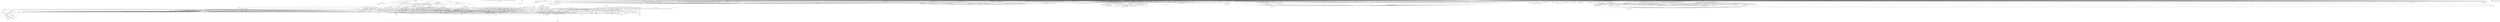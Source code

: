 digraph depends {
    node [shape=plaintext]
"adwaita-icon-theme-symbolic" -> "adwaita-icon-theme-lic" [style=dotted]
"adwaita-icon-theme-symbolic" -> "hicolor-icon-theme"
"alsa-conf" -> "libasound-lic" [style=dotted]
"alsa-state" -> "alsa-state-lic" [style=dotted]
"alsa-state" -> "alsa-states" [style=dotted]
"alsa-state" -> "alsa-utils-alsactl"
"alsa-states" -> "alsa-state-lic" [style=dotted]
"alsa-utils-alsactl" -> "alsa-states" [style=dotted]
"alsa-utils-alsactl" -> "alsa-utils-lic" [style=dotted]
"alsa-utils-alsactl" -> "libasound2"
"alsa-utils-alsamixer" -> "alsa-utils-lic" [style=dotted]
"alsa-utils-alsamixer" -> "libasound2"
"alsa-utils-alsamixer" -> "libformw5"
"alsa-utils-alsamixer" -> "libmenuw5"
"alsa-utils-alsamixer" -> "libncursesw5"
"alsa-utils-alsamixer" -> "libpanelw5"
"alsa-utils-alsamixer" -> "libtinfo5"
"avahi-daemon" -> "avahi-lic" [style=dotted]
"avahi-daemon" -> "base-files"
"avahi-daemon" -> "base-passwd"
"avahi-daemon" -> "libavahi-common3"
"avahi-daemon" -> "libavahi-core7"
"avahi-daemon" -> "libcap2"
"avahi-daemon" -> "libdaemon0"
"avahi-daemon" -> "libdbus-1-3"
"avahi-daemon" -> "libexpat1"
"avahi-daemon" -> "libnss-mdns" [style=dotted]
"avahi-daemon" -> "shadow"
"avahi-locale-en-gb" -> "virtual-locale-en-gb" [style=dotted]
"base-files" -> "base-files-lic" [style=dotted]
"base-passwd" -> "base-passwd-lic" [style=dotted]
"bash" -> "base-files"
"bash" -> "bash-lic" [style=dotted]
"bash" -> "libtinfo5"
"binutils" -> "binutils-lic" [style=dotted]
"binutils" -> "libbfd"
"binutils" -> "libz1"
"bluez5" -> "bluez5-lic" [style=dotted]
"bluez5" -> "libdbus-1-3"
"bluez5" -> "libglib-2.0-0"
"bluez5" -> "libreadline7"
"bluez5" -> "libudev1"
"busybox" -> "busybox-lic" [style=dotted]
"busybox" -> "busybox-udhcpc" [style=dotted]
"busybox-syslog" -> "busybox"
"busybox-syslog" -> "busybox-lic" [style=dotted]
"busybox-udhcpc" -> "busybox-lic" [style=dotted]
"connman" -> "bluez5"
"connman-conf" -> "connman-conf-lic" [style=dotted]
"connman" -> "connman-conf" [style=dotted]
"connman" -> "connman-lic" [style=dotted]
"connman" -> "connman-plugin-vpn-l2tp" [style=dotted]
"connman" -> "connman-plugin-vpn-openvpn" [style=dotted]
"connman" -> "connman-plugin-vpn-pppt" [style=dotted]
"connman" -> "connman-plugin-vpn-vpnc" [style=dotted]
"connman" -> "connman-tests" [style=dotted]
"connman" -> "connman-tools" [style=dotted]
"connman" -> "connman-vpn" [style=dotted]
"connman" -> "connman-wait-online" [style=dotted]
"connman" -> "dbus-1"
"connman" -> "iptables"
"connman" -> "libdbus-1-3"
"connman" -> "libglib-2.0-0"
"connman" -> "libgnutls30"
"connman" -> "neard" [style=dotted]
"connman" -> "ofono"
"connman" -> "openvpn"
"connman-plugin-vpn-l2tp" -> "connman-vpn"
"connman-plugin-vpn-openvpn" -> "connman-vpn"
"connman-plugin-vpn-openvpn" -> "libdbus-1-3"
"connman-plugin-vpn-vpnc" -> "connman-vpn"
"connman-plugin-vpn-vpnc" -> "libdbus-1-3"
"connman" -> "pptp-linux"
"connman-tests" -> "connman-lic" [style=dotted]
"connman-tests" -> "iptables"
"connman-tests" -> "libdbus-1-3"
"connman-tests" -> "libglib-2.0-0"
"connman-tests" -> "libgnutls30"
"connman-tools" -> "connman"
"connman-tools" -> "connman-lic" [style=dotted]
"connman-tools" -> "libglib-2.0-0"
"connman-tools" -> "libgnutls30"
"connman" -> "vpnc"
"connman-vpn" -> "connman-lic" [style=dotted]
"connman-vpn" -> "libdbus-1-3"
"connman-vpn" -> "libglib-2.0-0"
"connman-vpn" -> "libgnutls30"
"connman-wait-online" -> "connman-lic" [style=dotted]
"connman-wait-online" -> "libdbus-1-3"
"connman-wait-online" -> "libglib-2.0-0"
"connman" -> "wpa-supplicant"
"connman" -> "xl2tpd"
"cpushareholder-stub" -> "cpushareholder-stub-lic" [style=dotted]
"dbus-1" -> "base-files"
"dbus-1" -> "base-passwd"
"dbus-1" -> "dbus-lic" [style=dotted]
"dbus-1" -> "libdbus-1-3"
"dbus-1" -> "libexpat1"
"dbus-1" -> "libsystemd0"
"dbus-1" -> "shadow"
"directfb" -> "directfb-lic" [style=dotted]
"directfb" -> "libfreetype6"
"directfb" -> "libjpeg62"
"directfb" -> "libpng16-16"
"directfb" -> "libstdc++6"
"directfb" -> "libz1"
"distcc" -> "avahi-daemon" [style=dotted]
"distcc" -> "base-files"
"distcc" -> "base-passwd"
"distcc-config" -> "distcc"
"distcc-config" -> "distcc-config-lic" [style=dotted]
"distcc" -> "distcc-lic" [style=dotted]
"distcc" -> "libavahi-client3"
"distcc" -> "libavahi-common3"
"distcc" -> "libpopt0"
"distcc" -> "shadow"
"e2fsprogs-e2fsck" -> "e2fsprogs-lic" [style=dotted]
"e2fsprogs-e2fsck" -> "libblkid1"
"e2fsprogs-e2fsck" -> "libcom-err2"
"e2fsprogs-e2fsck" -> "libe2p2"
"e2fsprogs-e2fsck" -> "libext2fs2"
"e2fsprogs-e2fsck" -> "libuuid1"
"fontconfig-utils" -> "libfontconfig1"
"fontconfig-utils" -> "libfontconfig-lic" [style=dotted]
"fontconfig-utils" -> "libfreetype6"
"glibc-gconv-iso8859-1" -> "glibc-gconv"
"glibc-locale-en-gb" -> "virtual-locale-en-gb" [style=dotted]
"glmark2" -> "glmark2-lic" [style=dotted]
"glmark2" -> "libdrm2"
"glmark2" -> "libegl-mesa"
"glmark2" -> "libgbm1"
"glmark2" -> "libgles2-mesa"
"glmark2" -> "libjpeg62"
"glmark2" -> "libpng16-16"
"glmark2" -> "libstdc++6"
"glmark2" -> "libudev1"
"gstreamer1.0" -> "gstreamer1.0-lic" [style=dotted]
"gstreamer1.0" -> "libcap2"
"gstreamer1.0" -> "libglib-2.0-0"
"gstreamer1.0-locale-en-gb" -> "virtual-locale-en-gb" [style=dotted]
"gstreamer1.0-plugins-bad-locale-en-gb" -> "virtual-locale-en-gb" [style=dotted]
"gstreamer1.0-plugins-base-locale-en-gb" -> "virtual-locale-en-gb" [style=dotted]
"gtk+3-demo" -> "gtk+3-lic" [style=dotted]
"gtk+3-demo" -> "libatk-1.0-0"
"gtk+3-demo" -> "libcairo2"
"gtk+3-demo" -> "libepoxy0"
"gtk+3-demo" -> "libgdk-pixbuf-2.0-0"
"gtk+3-demo" -> "libglib-2.0-0"
"gtk+3-demo" -> "libgtk-3.0"
"gtk+3-demo" -> "libharfbuzz0"
"gtk+3-demo" -> "pango"
"gtk+3-locale-en-gb" -> "virtual-locale-en-gb" [style=dotted]
"gtk+3-locale-en" -> "virtual-locale-en" [style=dotted]
"hicolor-icon-theme" -> "hicolor-icon-theme-lic" [style=dotted]
"iptables" -> "iptables-lic" [style=dotted]
"iptables" -> "iptables-modules" [style=dotted]
"iptables" -> "iptables-module-xt-standard"
"iptables" -> "kernel-module-iptable-filter" [style=dotted]
"iptables" -> "kernel-module-iptable-nat" [style=dotted]
"iptables" -> "kernel-module-ip-tables" [style=dotted]
"iptables" -> "kernel-module-ipt-masquerade" [style=dotted]
"iptables" -> "kernel-module-nf-conntrack-ipv4" [style=dotted]
"iptables" -> "kernel-module-nf-conntrack" [style=dotted]
"iptables" -> "kernel-module-nf-defrag-ipv4" [style=dotted]
"iptables" -> "kernel-module-nf-nat" [style=dotted]
"iptables" -> "kernel-module-x-tables" [style=dotted]
"iptables-module-ebt-802-3" -> "iptables"
"iptables-module-ebt-ip" -> "iptables"
"iptables-module-ebt-log" -> "iptables"
"iptables-module-ebt-mark-m" -> "iptables"
"iptables-module-ip6t-ah" -> "iptables"
"iptables-module-ip6t-dnat" -> "iptables"
"iptables-module-ip6t-dnpt" -> "iptables"
"iptables-module-ip6t-dst" -> "iptables"
"iptables-module-ip6t-eui64" -> "iptables"
"iptables-module-ip6t-frag" -> "iptables"
"iptables-module-ip6t-hbh" -> "iptables"
"iptables-module-ip6t-hl" -> "iptables"
"iptables-module-ip6t-icmp6" -> "iptables"
"iptables-module-ip6t-ipv6header" -> "iptables"
"iptables-module-ip6t-log" -> "iptables"
"iptables-module-ip6t-masquerade" -> "iptables"
"iptables-module-ip6t-mh" -> "iptables"
"iptables-module-ip6t-netmap" -> "iptables"
"iptables-module-ip6t-redirect" -> "iptables"
"iptables-module-ip6t-reject" -> "iptables"
"iptables-module-ip6t-rt" -> "iptables"
"iptables-module-ip6t-snat" -> "iptables"
"iptables-module-ip6t-snpt" -> "iptables"
"iptables-module-ip6t-srh" -> "iptables"
"iptables-module-ipt-ah" -> "iptables"
"iptables-module-ipt-clusterip" -> "iptables"
"iptables-module-ipt-dnat" -> "iptables"
"iptables-module-ipt-ecn" -> "iptables"
"iptables-module-ipt-icmp" -> "iptables"
"iptables-module-ipt-log" -> "iptables"
"iptables-module-ipt-masquerade" -> "iptables"
"iptables-module-ipt-netmap" -> "iptables"
"iptables-module-ipt-realm" -> "iptables"
"iptables-module-ipt-redirect" -> "iptables"
"iptables-module-ipt-reject" -> "iptables"
"iptables-module-ipt-snat" -> "iptables"
"iptables-module-ipt-ttl" -> "iptables"
"iptables-module-ipt-ulog" -> "iptables"
"iptables-modules" -> "iptables-lic" [style=dotted]
"iptables-modules" -> "iptables-module-ebt-802-3"
"iptables-modules" -> "iptables-module-ebt-ip"
"iptables-modules" -> "iptables-module-ebt-log"
"iptables-modules" -> "iptables-module-ebt-mark-m"
"iptables-modules" -> "iptables-module-ip6t-ah"
"iptables-modules" -> "iptables-module-ip6t-dnat"
"iptables-modules" -> "iptables-module-ip6t-dnpt"
"iptables-modules" -> "iptables-module-ip6t-dst"
"iptables-modules" -> "iptables-module-ip6t-eui64"
"iptables-modules" -> "iptables-module-ip6t-frag"
"iptables-modules" -> "iptables-module-ip6t-hbh"
"iptables-modules" -> "iptables-module-ip6t-hl"
"iptables-modules" -> "iptables-module-ip6t-icmp6"
"iptables-modules" -> "iptables-module-ip6t-ipv6header"
"iptables-modules" -> "iptables-module-ip6t-log"
"iptables-modules" -> "iptables-module-ip6t-masquerade"
"iptables-modules" -> "iptables-module-ip6t-mh"
"iptables-modules" -> "iptables-module-ip6t-netmap"
"iptables-modules" -> "iptables-module-ip6t-redirect"
"iptables-modules" -> "iptables-module-ip6t-reject"
"iptables-modules" -> "iptables-module-ip6t-rt"
"iptables-modules" -> "iptables-module-ip6t-snat"
"iptables-modules" -> "iptables-module-ip6t-snpt"
"iptables-modules" -> "iptables-module-ip6t-srh"
"iptables-modules" -> "iptables-module-ipt-ah"
"iptables-modules" -> "iptables-module-ipt-clusterip"
"iptables-modules" -> "iptables-module-ipt-dnat"
"iptables-modules" -> "iptables-module-ipt-ecn"
"iptables-modules" -> "iptables-module-ipt-icmp"
"iptables-modules" -> "iptables-module-ipt-log"
"iptables-modules" -> "iptables-module-ipt-masquerade"
"iptables-modules" -> "iptables-module-ipt-netmap"
"iptables-modules" -> "iptables-module-ipt-realm"
"iptables-modules" -> "iptables-module-ipt-redirect"
"iptables-modules" -> "iptables-module-ipt-reject"
"iptables-modules" -> "iptables-module-ipt-snat"
"iptables-modules" -> "iptables-module-ipt-ttl"
"iptables-modules" -> "iptables-module-ipt-ulog"
"iptables-modules" -> "iptables-module-xt-addrtype"
"iptables-modules" -> "iptables-module-xt-audit"
"iptables-modules" -> "iptables-module-xt-bpf"
"iptables-modules" -> "iptables-module-xt-cgroup"
"iptables-modules" -> "iptables-module-xt-checksum"
"iptables-modules" -> "iptables-module-xt-classify"
"iptables-modules" -> "iptables-module-xt-cluster"
"iptables-modules" -> "iptables-module-xt-comment"
"iptables-modules" -> "iptables-module-xt-connbytes"
"iptables-modules" -> "iptables-module-xt-connlimit"
"iptables-modules" -> "iptables-module-xt-connmark"
"iptables-modules" -> "iptables-module-xt-connsecmark"
"iptables-modules" -> "iptables-module-xt-conntrack"
"iptables-modules" -> "iptables-module-xt-cpu"
"iptables-modules" -> "iptables-module-xt-ct"
"iptables-modules" -> "iptables-module-xt-dccp"
"iptables-modules" -> "iptables-module-xt-devgroup"
"iptables-modules" -> "iptables-module-xt-dscp"
"iptables-modules" -> "iptables-module-xt-ecn"
"iptables-modules" -> "iptables-module-xt-esp"
"iptables-modules" -> "iptables-module-xt-hashlimit"
"iptables-modules" -> "iptables-module-xt-helper"
"iptables-modules" -> "iptables-module-xt-hmark"
"iptables-modules" -> "iptables-module-xt-idletimer"
"iptables-modules" -> "iptables-module-xt-ipcomp"
"iptables-modules" -> "iptables-module-xt-iprange"
"iptables-modules" -> "iptables-module-xt-ipvs"
"iptables-modules" -> "iptables-module-xt-led"
"iptables-modules" -> "iptables-module-xt-length"
"iptables-modules" -> "iptables-module-xt-limit"
"iptables-modules" -> "iptables-module-xt-mac"
"iptables-modules" -> "iptables-module-xt-mangle"
"iptables-modules" -> "iptables-module-xt-mark"
"iptables-modules" -> "iptables-module-xt-multiport"
"iptables-modules" -> "iptables-module-xt-nfacct"
"iptables-modules" -> "iptables-module-xt-nflog"
"iptables-modules" -> "iptables-module-xt-nfqueue"
"iptables-modules" -> "iptables-module-xt-notrack"
"iptables-modules" -> "iptables-module-xt-osf"
"iptables-modules" -> "iptables-module-xt-owner"
"iptables-modules" -> "iptables-module-xt-physdev"
"iptables-modules" -> "iptables-module-xt-pkttype"
"iptables-modules" -> "iptables-module-xt-policy"
"iptables-modules" -> "iptables-module-xt-quota"
"iptables-modules" -> "iptables-module-xt-rateest"
"iptables-modules" -> "iptables-module-xt-recent"
"iptables-modules" -> "iptables-module-xt-rpfilter"
"iptables-modules" -> "iptables-module-xt-sctp"
"iptables-modules" -> "iptables-module-xt-secmark"
"iptables-modules" -> "iptables-module-xt-set"
"iptables-modules" -> "iptables-module-xt-socket"
"iptables-modules" -> "iptables-module-xt-standard"
"iptables-modules" -> "iptables-module-xt-state"
"iptables-modules" -> "iptables-module-xt-statistic"
"iptables-modules" -> "iptables-module-xt-string"
"iptables-modules" -> "iptables-module-xt-synproxy"
"iptables-modules" -> "iptables-module-xt-tcp"
"iptables-modules" -> "iptables-module-xt-tcpmss"
"iptables-modules" -> "iptables-module-xt-tcpoptstrip"
"iptables-modules" -> "iptables-module-xt-tee"
"iptables-modules" -> "iptables-module-xt-time"
"iptables-modules" -> "iptables-module-xt-tos"
"iptables-modules" -> "iptables-module-xt-tproxy"
"iptables-modules" -> "iptables-module-xt-trace"
"iptables-modules" -> "iptables-module-xt-u32"
"iptables-modules" -> "iptables-module-xt-udp"
"iptables-module-xt-addrtype" -> "iptables"
"iptables-module-xt-audit" -> "iptables"
"iptables-module-xt-bpf" -> "iptables"
"iptables-module-xt-cgroup" -> "iptables"
"iptables-module-xt-checksum" -> "iptables"
"iptables-module-xt-classify" -> "iptables"
"iptables-module-xt-cluster" -> "iptables"
"iptables-module-xt-comment" -> "iptables"
"iptables-module-xt-connbytes" -> "iptables"
"iptables-module-xt-connlimit" -> "iptables"
"iptables-module-xt-connmark" -> "iptables"
"iptables-module-xt-connsecmark" -> "iptables"
"iptables-module-xt-conntrack" -> "iptables"
"iptables-module-xt-cpu" -> "iptables"
"iptables-module-xt-ct" -> "iptables"
"iptables-module-xt-dccp" -> "iptables"
"iptables-module-xt-devgroup" -> "iptables"
"iptables-module-xt-dscp" -> "iptables"
"iptables-module-xt-ecn" -> "iptables"
"iptables-module-xt-esp" -> "iptables"
"iptables-module-xt-hashlimit" -> "iptables"
"iptables-module-xt-helper" -> "iptables"
"iptables-module-xt-hmark" -> "iptables"
"iptables-module-xt-idletimer" -> "iptables"
"iptables-module-xt-ipcomp" -> "iptables"
"iptables-module-xt-iprange" -> "iptables"
"iptables-module-xt-ipvs" -> "iptables"
"iptables-module-xt-led" -> "iptables"
"iptables-module-xt-length" -> "iptables"
"iptables-module-xt-limit" -> "iptables"
"iptables-module-xt-mac" -> "iptables"
"iptables-module-xt-mangle" -> "iptables"
"iptables-module-xt-mark" -> "iptables"
"iptables-module-xt-multiport" -> "iptables"
"iptables-module-xt-nfacct" -> "iptables"
"iptables-module-xt-nflog" -> "iptables"
"iptables-module-xt-nfqueue" -> "iptables"
"iptables-module-xt-notrack" -> "iptables"
"iptables-module-xt-osf" -> "iptables"
"iptables-module-xt-owner" -> "iptables"
"iptables-module-xt-physdev" -> "iptables"
"iptables-module-xt-pkttype" -> "iptables"
"iptables-module-xt-policy" -> "iptables"
"iptables-module-xt-quota" -> "iptables"
"iptables-module-xt-rateest" -> "iptables"
"iptables-module-xt-recent" -> "iptables"
"iptables-module-xt-rpfilter" -> "iptables"
"iptables-module-xt-sctp" -> "iptables"
"iptables-module-xt-secmark" -> "iptables"
"iptables-module-xt-set" -> "iptables"
"iptables-module-xt-socket" -> "iptables"
"iptables-module-xt-standard" -> "iptables"
"iptables-module-xt-state" -> "iptables"
"iptables-module-xt-statistic" -> "iptables"
"iptables-module-xt-string" -> "iptables"
"iptables-module-xt-synproxy" -> "iptables"
"iptables-module-xt-tcp" -> "iptables"
"iptables-module-xt-tcpmss" -> "iptables"
"iptables-module-xt-tcpoptstrip" -> "iptables"
"iptables-module-xt-tee" -> "iptables"
"iptables-module-xt-time" -> "iptables"
"iptables-module-xt-tos" -> "iptables"
"iptables-module-xt-tproxy" -> "iptables"
"iptables-module-xt-trace" -> "iptables"
"iptables-module-xt-u32" -> "iptables"
"iptables-module-xt-udp" -> "iptables"
"iw" -> "iw-lic" [style=dotted]
"iw" -> "libnl-3-200"
"iw" -> "libnl-genl-3-200"
"kbd-consolefonts" -> "kbd-lic" [style=dotted]
"kbd" -> "kbd-lic" [style=dotted]
"kbd-keymaps" -> "kbd-lic" [style=dotted]
"kernel-module-alx-4.18.14-yocto-standard" -> "kernel-module-mdio-4.18.14-yocto-standard"
"kernel-module-arptable-filter-4.18.14-yocto-standard" -> "kernel-module-arp-tables-4.18.14-yocto-standard"
"kernel-module-arptable-filter-4.18.14-yocto-standard" -> "kernel-module-x-tables-4.18.14-yocto-standard"
"kernel-module-arp-tables-4.18.14-yocto-standard" -> "kernel-module-x-tables-4.18.14-yocto-standard"
"kernel-module-arpt-mangle-4.18.14-yocto-standard" -> "kernel-module-x-tables-4.18.14-yocto-standard"
"kernel-module-asix-4.18.14-yocto-standard" -> "kernel-module-libphy-4.18.14-yocto-standard"
"kernel-module-asix-4.18.14-yocto-standard" -> "kernel-module-usbnet-4.18.14-yocto-standard"
"kernel-module-ath-4.18.14-yocto-standard" -> "kernel-module-cfg80211-4.18.14-yocto-standard"
"kernel-module-ath5k-4.18.14-yocto-standard" -> "kernel-module-ath-4.18.14-yocto-standard"
"kernel-module-ath5k-4.18.14-yocto-standard" -> "kernel-module-cfg80211-4.18.14-yocto-standard"
"kernel-module-ath5k-4.18.14-yocto-standard" -> "kernel-module-mac80211-4.18.14-yocto-standard"
"kernel-module-ath9k-4.18.14-yocto-standard" -> "kernel-module-ath-4.18.14-yocto-standard"
"kernel-module-ath9k-4.18.14-yocto-standard" -> "kernel-module-ath9k-common-4.18.14-yocto-standard"
"kernel-module-ath9k-4.18.14-yocto-standard" -> "kernel-module-ath9k-hw-4.18.14-yocto-standard"
"kernel-module-ath9k-4.18.14-yocto-standard" -> "kernel-module-cfg80211-4.18.14-yocto-standard"
"kernel-module-ath9k-4.18.14-yocto-standard" -> "kernel-module-mac80211-4.18.14-yocto-standard"
"kernel-module-ath9k-common-4.18.14-yocto-standard" -> "kernel-module-ath-4.18.14-yocto-standard"
"kernel-module-ath9k-common-4.18.14-yocto-standard" -> "kernel-module-ath9k-hw-4.18.14-yocto-standard"
"kernel-module-ath9k-common-4.18.14-yocto-standard" -> "kernel-module-cfg80211-4.18.14-yocto-standard"
"kernel-module-ath9k-hw-4.18.14-yocto-standard" -> "kernel-module-ath-4.18.14-yocto-standard"
"kernel-module-ax88179-178a-4.18.14-yocto-standard" -> "kernel-module-usbnet-4.18.14-yocto-standard"
"kernel-module-blowfish-generic-4.18.14-yocto-standard" -> "kernel-module-blowfish-common-4.18.14-yocto-standard"
"kernel-module-bluetooth-6lowpan-4.18.14-yocto-standard" -> "kernel-module-6lowpan-4.18.14-yocto-standard"
"kernel-module-bnx2x-4.18.14-yocto-standard" -> "kernel-module-mdio-4.18.14-yocto-standard"
"kernel-module-brcmfmac-4.18.14-yocto-standard" -> "kernel-module-brcmutil-4.18.14-yocto-standard"
"kernel-module-brcmfmac-4.18.14-yocto-standard" -> "kernel-module-cfg80211-4.18.14-yocto-standard"
"kernel-module-brcmsmac-4.18.14-yocto-standard" -> "kernel-module-bcma-4.18.14-yocto-standard"
"kernel-module-brcmsmac-4.18.14-yocto-standard" -> "kernel-module-brcmutil-4.18.14-yocto-standard"
"kernel-module-brcmsmac-4.18.14-yocto-standard" -> "kernel-module-cfg80211-4.18.14-yocto-standard"
"kernel-module-brcmsmac-4.18.14-yocto-standard" -> "kernel-module-cordic-4.18.14-yocto-standard"
"kernel-module-brcmsmac-4.18.14-yocto-standard" -> "kernel-module-mac80211-4.18.14-yocto-standard"
"kernel-module-bridge-4.18.14-yocto-standard" -> "kernel-module-llc-4.18.14-yocto-standard"
"kernel-module-bridge-4.18.14-yocto-standard" -> "kernel-module-stp-4.18.14-yocto-standard"
"kernel-module-br-netfilter-4.18.14-yocto-standard" -> "kernel-module-bridge-4.18.14-yocto-standard"
"kernel-module-bsd-comp-4.18.14-yocto-standard" -> "kernel-module-ppp-generic-4.18.14-yocto-standard"
"kernel-module-cast5-generic-4.18.14-yocto-standard" -> "kernel-module-cast-common-4.18.14-yocto-standard"
"kernel-module-cast6-generic-4.18.14-yocto-standard" -> "kernel-module-cast-common-4.18.14-yocto-standard"
"kernel-module-cdc-eem-4.18.14-yocto-standard" -> "kernel-module-usbnet-4.18.14-yocto-standard"
"kernel-module-cdc-ether-4.18.14-yocto-standard" -> "kernel-module-usbnet-4.18.14-yocto-standard"
"kernel-module-cdc-ncm-4.18.14-yocto-standard" -> "kernel-module-usbnet-4.18.14-yocto-standard"
"kernel-module-cdc-subset-4.18.14-yocto-standard" -> "kernel-module-usbnet-4.18.14-yocto-standard"
"kernel-module-cirrus-4.18.14-yocto-standard" -> "kernel-module-ttm-4.18.14-yocto-standard"
"kernel-module-cmtp-4.18.14-yocto-standard" -> "kernel-module-kernelcapi-4.18.14-yocto-standard"
"kernel-module-configfs-sample-4.18.14-yocto-standard" -> "kernel-module-configfs-4.18.14-yocto-standard"
"kernel-module-cpia2-4.18.14-yocto-standard" -> "kernel-module-v4l2-common-4.18.14-yocto-standard"
"kernel-module-cpia2-4.18.14-yocto-standard" -> "kernel-module-videodev-4.18.14-yocto-standard"
"kernel-module-cuse-4.18.14-yocto-standard" -> "kernel-module-fuse-4.18.14-yocto-standard"
"kernel-module-diag-4.18.14-yocto-standard" -> "kernel-module-tipc-4.18.14-yocto-standard"
"kernel-module-dm9601-4.18.14-yocto-standard" -> "kernel-module-usbnet-4.18.14-yocto-standard"
"kernel-module-ebt-802-3-4.18.14-yocto-standard" -> "kernel-module-x-tables-4.18.14-yocto-standard"
"kernel-module-ebtable-broute-4.18.14-yocto-standard" -> "kernel-module-bridge-4.18.14-yocto-standard"
"kernel-module-ebtable-broute-4.18.14-yocto-standard" -> "kernel-module-ebtables-4.18.14-yocto-standard"
"kernel-module-ebtable-filter-4.18.14-yocto-standard" -> "kernel-module-ebtables-4.18.14-yocto-standard"
"kernel-module-ebtable-nat-4.18.14-yocto-standard" -> "kernel-module-ebtables-4.18.14-yocto-standard"
"kernel-module-ebtables-4.18.14-yocto-standard" -> "kernel-module-x-tables-4.18.14-yocto-standard"
"kernel-module-ebt-among-4.18.14-yocto-standard" -> "kernel-module-x-tables-4.18.14-yocto-standard"
"kernel-module-ebt-arp-4.18.14-yocto-standard" -> "kernel-module-x-tables-4.18.14-yocto-standard"
"kernel-module-ebt-arpreply-4.18.14-yocto-standard" -> "kernel-module-x-tables-4.18.14-yocto-standard"
"kernel-module-ebt-dnat-4.18.14-yocto-standard" -> "kernel-module-x-tables-4.18.14-yocto-standard"
"kernel-module-ebt-ip-4.18.14-yocto-standard" -> "kernel-module-x-tables-4.18.14-yocto-standard"
"kernel-module-ebt-ip6-4.18.14-yocto-standard" -> "kernel-module-x-tables-4.18.14-yocto-standard"
"kernel-module-ebt-limit-4.18.14-yocto-standard" -> "kernel-module-x-tables-4.18.14-yocto-standard"
"kernel-module-ebt-log-4.18.14-yocto-standard" -> "kernel-module-x-tables-4.18.14-yocto-standard"
"kernel-module-ebt-mark-4.18.14-yocto-standard" -> "kernel-module-x-tables-4.18.14-yocto-standard"
"kernel-module-ebt-mark-m-4.18.14-yocto-standard" -> "kernel-module-x-tables-4.18.14-yocto-standard"
"kernel-module-ebt-nflog-4.18.14-yocto-standard" -> "kernel-module-x-tables-4.18.14-yocto-standard"
"kernel-module-ebt-pkttype-4.18.14-yocto-standard" -> "kernel-module-x-tables-4.18.14-yocto-standard"
"kernel-module-ebt-redirect-4.18.14-yocto-standard" -> "kernel-module-x-tables-4.18.14-yocto-standard"
"kernel-module-ebt-snat-4.18.14-yocto-standard" -> "kernel-module-x-tables-4.18.14-yocto-standard"
"kernel-module-ebt-stp-4.18.14-yocto-standard" -> "kernel-module-x-tables-4.18.14-yocto-standard"
"kernel-module-ebt-vlan-4.18.14-yocto-standard" -> "kernel-module-x-tables-4.18.14-yocto-standard"
"kernel-module-generic-bl-4.18.14-yocto-standard" -> "kernel-module-backlight-4.18.14-yocto-standard"
"kernel-module-ghash-generic-4.18.14-yocto-standard" -> "kernel-module-gf128mul-4.18.14-yocto-standard"
"kernel-module-gma500-gfx-4.18.14-yocto-standard" -> "kernel-module-video-4.18.14-yocto-standard"
"kernel-module-gspca-benq-4.18.14-yocto-standard" -> "kernel-module-gspca-main-4.18.14-yocto-standard"
"kernel-module-gspca-conex-4.18.14-yocto-standard" -> "kernel-module-gspca-main-4.18.14-yocto-standard"
"kernel-module-gspca-conex-4.18.14-yocto-standard" -> "kernel-module-videodev-4.18.14-yocto-standard"
"kernel-module-gspca-cpia1-4.18.14-yocto-standard" -> "kernel-module-gspca-main-4.18.14-yocto-standard"
"kernel-module-gspca-cpia1-4.18.14-yocto-standard" -> "kernel-module-videodev-4.18.14-yocto-standard"
"kernel-module-gspca-etoms-4.18.14-yocto-standard" -> "kernel-module-gspca-main-4.18.14-yocto-standard"
"kernel-module-gspca-etoms-4.18.14-yocto-standard" -> "kernel-module-videodev-4.18.14-yocto-standard"
"kernel-module-gspca-finepix-4.18.14-yocto-standard" -> "kernel-module-gspca-main-4.18.14-yocto-standard"
"kernel-module-gspca-gl860-4.18.14-yocto-standard" -> "kernel-module-gspca-main-4.18.14-yocto-standard"
"kernel-module-gspca-gl860-4.18.14-yocto-standard" -> "kernel-module-videodev-4.18.14-yocto-standard"
"kernel-module-gspca-jeilinj-4.18.14-yocto-standard" -> "kernel-module-gspca-main-4.18.14-yocto-standard"
"kernel-module-gspca-jeilinj-4.18.14-yocto-standard" -> "kernel-module-videodev-4.18.14-yocto-standard"
"kernel-module-gspca-jl2005bcd-4.18.14-yocto-standard" -> "kernel-module-gspca-main-4.18.14-yocto-standard"
"kernel-module-gspca-kinect-4.18.14-yocto-standard" -> "kernel-module-gspca-main-4.18.14-yocto-standard"
"kernel-module-gspca-konica-4.18.14-yocto-standard" -> "kernel-module-gspca-main-4.18.14-yocto-standard"
"kernel-module-gspca-konica-4.18.14-yocto-standard" -> "kernel-module-videodev-4.18.14-yocto-standard"
"kernel-module-gspca-m5602-4.18.14-yocto-standard" -> "kernel-module-gspca-main-4.18.14-yocto-standard"
"kernel-module-gspca-m5602-4.18.14-yocto-standard" -> "kernel-module-videodev-4.18.14-yocto-standard"
"kernel-module-gspca-main-4.18.14-yocto-standard" -> "kernel-module-videobuf2-common-4.18.14-yocto-standard"
"kernel-module-gspca-main-4.18.14-yocto-standard" -> "kernel-module-videobuf2-v4l2-4.18.14-yocto-standard"
"kernel-module-gspca-main-4.18.14-yocto-standard" -> "kernel-module-videobuf2-vmalloc-4.18.14-yocto-standard"
"kernel-module-gspca-main-4.18.14-yocto-standard" -> "kernel-module-videodev-4.18.14-yocto-standard"
"kernel-module-gspca-mars-4.18.14-yocto-standard" -> "kernel-module-gspca-main-4.18.14-yocto-standard"
"kernel-module-gspca-mars-4.18.14-yocto-standard" -> "kernel-module-videodev-4.18.14-yocto-standard"
"kernel-module-gspca-mr97310a-4.18.14-yocto-standard" -> "kernel-module-gspca-main-4.18.14-yocto-standard"
"kernel-module-gspca-mr97310a-4.18.14-yocto-standard" -> "kernel-module-videodev-4.18.14-yocto-standard"
"kernel-module-gspca-nw80x-4.18.14-yocto-standard" -> "kernel-module-gspca-main-4.18.14-yocto-standard"
"kernel-module-gspca-nw80x-4.18.14-yocto-standard" -> "kernel-module-videodev-4.18.14-yocto-standard"
"kernel-module-gspca-ov519-4.18.14-yocto-standard" -> "kernel-module-gspca-main-4.18.14-yocto-standard"
"kernel-module-gspca-ov519-4.18.14-yocto-standard" -> "kernel-module-videodev-4.18.14-yocto-standard"
"kernel-module-gspca-ov534-4.18.14-yocto-standard" -> "kernel-module-gspca-main-4.18.14-yocto-standard"
"kernel-module-gspca-ov534-4.18.14-yocto-standard" -> "kernel-module-videodev-4.18.14-yocto-standard"
"kernel-module-gspca-ov534-9-4.18.14-yocto-standard" -> "kernel-module-gspca-main-4.18.14-yocto-standard"
"kernel-module-gspca-ov534-9-4.18.14-yocto-standard" -> "kernel-module-videodev-4.18.14-yocto-standard"
"kernel-module-gspca-pac207-4.18.14-yocto-standard" -> "kernel-module-gspca-main-4.18.14-yocto-standard"
"kernel-module-gspca-pac207-4.18.14-yocto-standard" -> "kernel-module-videodev-4.18.14-yocto-standard"
"kernel-module-gspca-pac7302-4.18.14-yocto-standard" -> "kernel-module-gspca-main-4.18.14-yocto-standard"
"kernel-module-gspca-pac7302-4.18.14-yocto-standard" -> "kernel-module-videodev-4.18.14-yocto-standard"
"kernel-module-gspca-pac7311-4.18.14-yocto-standard" -> "kernel-module-gspca-main-4.18.14-yocto-standard"
"kernel-module-gspca-pac7311-4.18.14-yocto-standard" -> "kernel-module-videodev-4.18.14-yocto-standard"
"kernel-module-gspca-se401-4.18.14-yocto-standard" -> "kernel-module-gspca-main-4.18.14-yocto-standard"
"kernel-module-gspca-se401-4.18.14-yocto-standard" -> "kernel-module-videodev-4.18.14-yocto-standard"
"kernel-module-gspca-sn9c2028-4.18.14-yocto-standard" -> "kernel-module-gspca-main-4.18.14-yocto-standard"
"kernel-module-gspca-sn9c2028-4.18.14-yocto-standard" -> "kernel-module-videodev-4.18.14-yocto-standard"
"kernel-module-gspca-sn9c20x-4.18.14-yocto-standard" -> "kernel-module-gspca-main-4.18.14-yocto-standard"
"kernel-module-gspca-sn9c20x-4.18.14-yocto-standard" -> "kernel-module-videodev-4.18.14-yocto-standard"
"kernel-module-gspca-sonixb-4.18.14-yocto-standard" -> "kernel-module-gspca-main-4.18.14-yocto-standard"
"kernel-module-gspca-sonixb-4.18.14-yocto-standard" -> "kernel-module-videodev-4.18.14-yocto-standard"
"kernel-module-gspca-sonixj-4.18.14-yocto-standard" -> "kernel-module-gspca-main-4.18.14-yocto-standard"
"kernel-module-gspca-sonixj-4.18.14-yocto-standard" -> "kernel-module-videodev-4.18.14-yocto-standard"
"kernel-module-gspca-spca1528-4.18.14-yocto-standard" -> "kernel-module-gspca-main-4.18.14-yocto-standard"
"kernel-module-gspca-spca1528-4.18.14-yocto-standard" -> "kernel-module-videodev-4.18.14-yocto-standard"
"kernel-module-gspca-spca500-4.18.14-yocto-standard" -> "kernel-module-gspca-main-4.18.14-yocto-standard"
"kernel-module-gspca-spca500-4.18.14-yocto-standard" -> "kernel-module-videodev-4.18.14-yocto-standard"
"kernel-module-gspca-spca501-4.18.14-yocto-standard" -> "kernel-module-gspca-main-4.18.14-yocto-standard"
"kernel-module-gspca-spca501-4.18.14-yocto-standard" -> "kernel-module-videodev-4.18.14-yocto-standard"
"kernel-module-gspca-spca505-4.18.14-yocto-standard" -> "kernel-module-gspca-main-4.18.14-yocto-standard"
"kernel-module-gspca-spca505-4.18.14-yocto-standard" -> "kernel-module-videodev-4.18.14-yocto-standard"
"kernel-module-gspca-spca506-4.18.14-yocto-standard" -> "kernel-module-gspca-main-4.18.14-yocto-standard"
"kernel-module-gspca-spca506-4.18.14-yocto-standard" -> "kernel-module-videodev-4.18.14-yocto-standard"
"kernel-module-gspca-spca508-4.18.14-yocto-standard" -> "kernel-module-gspca-main-4.18.14-yocto-standard"
"kernel-module-gspca-spca508-4.18.14-yocto-standard" -> "kernel-module-videodev-4.18.14-yocto-standard"
"kernel-module-gspca-spca561-4.18.14-yocto-standard" -> "kernel-module-gspca-main-4.18.14-yocto-standard"
"kernel-module-gspca-spca561-4.18.14-yocto-standard" -> "kernel-module-videodev-4.18.14-yocto-standard"
"kernel-module-gspca-sq905-4.18.14-yocto-standard" -> "kernel-module-gspca-main-4.18.14-yocto-standard"
"kernel-module-gspca-sq905c-4.18.14-yocto-standard" -> "kernel-module-gspca-main-4.18.14-yocto-standard"
"kernel-module-gspca-sq930x-4.18.14-yocto-standard" -> "kernel-module-gspca-main-4.18.14-yocto-standard"
"kernel-module-gspca-sq930x-4.18.14-yocto-standard" -> "kernel-module-videodev-4.18.14-yocto-standard"
"kernel-module-gspca-stk014-4.18.14-yocto-standard" -> "kernel-module-gspca-main-4.18.14-yocto-standard"
"kernel-module-gspca-stk014-4.18.14-yocto-standard" -> "kernel-module-videodev-4.18.14-yocto-standard"
"kernel-module-gspca-stv0680-4.18.14-yocto-standard" -> "kernel-module-gspca-main-4.18.14-yocto-standard"
"kernel-module-gspca-stv06xx-4.18.14-yocto-standard" -> "kernel-module-gspca-main-4.18.14-yocto-standard"
"kernel-module-gspca-stv06xx-4.18.14-yocto-standard" -> "kernel-module-videodev-4.18.14-yocto-standard"
"kernel-module-gspca-sunplus-4.18.14-yocto-standard" -> "kernel-module-gspca-main-4.18.14-yocto-standard"
"kernel-module-gspca-sunplus-4.18.14-yocto-standard" -> "kernel-module-videodev-4.18.14-yocto-standard"
"kernel-module-gspca-t613-4.18.14-yocto-standard" -> "kernel-module-gspca-main-4.18.14-yocto-standard"
"kernel-module-gspca-t613-4.18.14-yocto-standard" -> "kernel-module-videodev-4.18.14-yocto-standard"
"kernel-module-gspca-topro-4.18.14-yocto-standard" -> "kernel-module-gspca-main-4.18.14-yocto-standard"
"kernel-module-gspca-topro-4.18.14-yocto-standard" -> "kernel-module-videodev-4.18.14-yocto-standard"
"kernel-module-gspca-tv8532-4.18.14-yocto-standard" -> "kernel-module-gspca-main-4.18.14-yocto-standard"
"kernel-module-gspca-tv8532-4.18.14-yocto-standard" -> "kernel-module-videodev-4.18.14-yocto-standard"
"kernel-module-gspca-vc032x-4.18.14-yocto-standard" -> "kernel-module-gspca-main-4.18.14-yocto-standard"
"kernel-module-gspca-vc032x-4.18.14-yocto-standard" -> "kernel-module-videodev-4.18.14-yocto-standard"
"kernel-module-gspca-vicam-4.18.14-yocto-standard" -> "kernel-module-gspca-main-4.18.14-yocto-standard"
"kernel-module-gspca-vicam-4.18.14-yocto-standard" -> "kernel-module-videodev-4.18.14-yocto-standard"
"kernel-module-gspca-xirlink-cit-4.18.14-yocto-standard" -> "kernel-module-gspca-main-4.18.14-yocto-standard"
"kernel-module-gspca-xirlink-cit-4.18.14-yocto-standard" -> "kernel-module-videodev-4.18.14-yocto-standard"
"kernel-module-gspca-zc3xx-4.18.14-yocto-standard" -> "kernel-module-gspca-main-4.18.14-yocto-standard"
"kernel-module-gspca-zc3xx-4.18.14-yocto-standard" -> "kernel-module-videodev-4.18.14-yocto-standard"
"kernel-module-i915-4.18.14-yocto-standard" -> "kernel-module-backlight-4.18.14-yocto-standard"
"kernel-module-i915-4.18.14-yocto-standard" -> "kernel-module-video-4.18.14-yocto-standard"
"kernel-module-ip6table-filter-4.18.14-yocto-standard" -> "kernel-module-ip6-tables-4.18.14-yocto-standard"
"kernel-module-ip6table-filter-4.18.14-yocto-standard" -> "kernel-module-x-tables-4.18.14-yocto-standard"
"kernel-module-ip6table-mangle-4.18.14-yocto-standard" -> "kernel-module-ip6-tables-4.18.14-yocto-standard"
"kernel-module-ip6table-mangle-4.18.14-yocto-standard" -> "kernel-module-x-tables-4.18.14-yocto-standard"
"kernel-module-ip6table-raw-4.18.14-yocto-standard" -> "kernel-module-ip6-tables-4.18.14-yocto-standard"
"kernel-module-ip6table-raw-4.18.14-yocto-standard" -> "kernel-module-x-tables-4.18.14-yocto-standard"
"kernel-module-ip6-tables-4.18.14-yocto-standard" -> "kernel-module-x-tables-4.18.14-yocto-standard"
"kernel-module-ip6t-eui64-4.18.14-yocto-standard" -> "kernel-module-x-tables-4.18.14-yocto-standard"
"kernel-module-ip6t-frag-4.18.14-yocto-standard" -> "kernel-module-x-tables-4.18.14-yocto-standard"
"kernel-module-ip6t-hbh-4.18.14-yocto-standard" -> "kernel-module-x-tables-4.18.14-yocto-standard"
"kernel-module-ip6t-ipv6header-4.18.14-yocto-standard" -> "kernel-module-x-tables-4.18.14-yocto-standard"
"kernel-module-ip6t-rt-4.18.14-yocto-standard" -> "kernel-module-x-tables-4.18.14-yocto-standard"
"kernel-module-ip6-tunnel-4.18.14-yocto-standard" -> "kernel-module-tunnel6-4.18.14-yocto-standard"
"kernel-module-ipcomp-4.18.14-yocto-standard" -> "kernel-module-xfrm-ipcomp-4.18.14-yocto-standard"
"kernel-module-ipcomp6-4.18.14-yocto-standard" -> "kernel-module-xfrm6-tunnel-4.18.14-yocto-standard"
"kernel-module-ipcomp6-4.18.14-yocto-standard" -> "kernel-module-xfrm-ipcomp-4.18.14-yocto-standard"
"kernel-module-ip-gre-4.18.14-yocto-standard" -> "kernel-module-gre-4.18.14-yocto-standard"
"kernel-module-iptable-filter-4.18.14-yocto-standard" -> "kernel-module-ip-tables-4.18.14-yocto-standard"
"kernel-module-iptable-filter-4.18.14-yocto-standard" -> "kernel-module-x-tables-4.18.14-yocto-standard"
"kernel-module-iptable-mangle-4.18.14-yocto-standard" -> "kernel-module-ip-tables-4.18.14-yocto-standard"
"kernel-module-iptable-mangle-4.18.14-yocto-standard" -> "kernel-module-x-tables-4.18.14-yocto-standard"
"kernel-module-iptable-nat-4.18.14-yocto-standard" -> "kernel-module-ip-tables-4.18.14-yocto-standard"
"kernel-module-iptable-nat-4.18.14-yocto-standard" -> "kernel-module-nf-nat-ipv4-4.18.14-yocto-standard"
"kernel-module-iptable-raw-4.18.14-yocto-standard" -> "kernel-module-ip-tables-4.18.14-yocto-standard"
"kernel-module-iptable-raw-4.18.14-yocto-standard" -> "kernel-module-x-tables-4.18.14-yocto-standard"
"kernel-module-ip-tables-4.18.14-yocto-standard" -> "kernel-module-x-tables-4.18.14-yocto-standard"
"kernel-module-iptable-security-4.18.14-yocto-standard" -> "kernel-module-ip-tables-4.18.14-yocto-standard"
"kernel-module-iptable-security-4.18.14-yocto-standard" -> "kernel-module-x-tables-4.18.14-yocto-standard"
"kernel-module-ipt-ah-4.18.14-yocto-standard" -> "kernel-module-x-tables-4.18.14-yocto-standard"
"kernel-module-ipt-clusterip-4.18.14-yocto-standard" -> "kernel-module-nf-conntrack-4.18.14-yocto-standard"
"kernel-module-ipt-clusterip-4.18.14-yocto-standard" -> "kernel-module-x-tables-4.18.14-yocto-standard"
"kernel-module-ipt-ecn-4.18.14-yocto-standard" -> "kernel-module-x-tables-4.18.14-yocto-standard"
"kernel-module-ipt-masquerade-4.18.14-yocto-standard" -> "kernel-module-nf-conntrack-4.18.14-yocto-standard"
"kernel-module-ipt-masquerade-4.18.14-yocto-standard" -> "kernel-module-nf-nat-ipv4-4.18.14-yocto-standard"
"kernel-module-ipt-masquerade-4.18.14-yocto-standard" -> "kernel-module-x-tables-4.18.14-yocto-standard"
"kernel-module-ipt-reject-4.18.14-yocto-standard" -> "kernel-module-nf-reject-ipv4-4.18.14-yocto-standard"
"kernel-module-ipt-reject-4.18.14-yocto-standard" -> "kernel-module-x-tables-4.18.14-yocto-standard"
"kernel-module-ipt-rpfilter-4.18.14-yocto-standard" -> "kernel-module-x-tables-4.18.14-yocto-standard"
"kernel-module-ipt-synproxy-4.18.14-yocto-standard" -> "kernel-module-nf-conntrack-4.18.14-yocto-standard"
"kernel-module-ipt-synproxy-4.18.14-yocto-standard" -> "kernel-module-nf-synproxy-core-4.18.14-yocto-standard"
"kernel-module-ipt-synproxy-4.18.14-yocto-standard" -> "kernel-module-x-tables-4.18.14-yocto-standard"
"kernel-module-iwl3945-4.18.14-yocto-standard" -> "kernel-module-cfg80211-4.18.14-yocto-standard"
"kernel-module-iwl3945-4.18.14-yocto-standard" -> "kernel-module-iwlegacy-4.18.14-yocto-standard"
"kernel-module-iwl3945-4.18.14-yocto-standard" -> "kernel-module-mac80211-4.18.14-yocto-standard"
"kernel-module-iwl4965-4.18.14-yocto-standard" -> "kernel-module-cfg80211-4.18.14-yocto-standard"
"kernel-module-iwl4965-4.18.14-yocto-standard" -> "kernel-module-iwlegacy-4.18.14-yocto-standard"
"kernel-module-iwl4965-4.18.14-yocto-standard" -> "kernel-module-mac80211-4.18.14-yocto-standard"
"kernel-module-iwldvm-4.18.14-yocto-standard" -> "kernel-module-cfg80211-4.18.14-yocto-standard"
"kernel-module-iwldvm-4.18.14-yocto-standard" -> "kernel-module-iwlwifi-4.18.14-yocto-standard"
"kernel-module-iwldvm-4.18.14-yocto-standard" -> "kernel-module-mac80211-4.18.14-yocto-standard"
"kernel-module-iwlegacy-4.18.14-yocto-standard" -> "kernel-module-cfg80211-4.18.14-yocto-standard"
"kernel-module-iwlegacy-4.18.14-yocto-standard" -> "kernel-module-mac80211-4.18.14-yocto-standard"
"kernel-module-iwlmvm-4.18.14-yocto-standard" -> "kernel-module-cfg80211-4.18.14-yocto-standard"
"kernel-module-iwlmvm-4.18.14-yocto-standard" -> "kernel-module-iwlwifi-4.18.14-yocto-standard"
"kernel-module-iwlmvm-4.18.14-yocto-standard" -> "kernel-module-mac80211-4.18.14-yocto-standard"
"kernel-module-iwlwifi-4.18.14-yocto-standard" -> "kernel-module-cfg80211-4.18.14-yocto-standard"
"kernel-module-lp-4.18.14-yocto-standard" -> "kernel-module-parport-4.18.14-yocto-standard"
"kernel-module-mac80211-4.18.14-yocto-standard" -> "kernel-module-cfg80211-4.18.14-yocto-standard"
"kernel-module-mcs7830-4.18.14-yocto-standard" -> "kernel-module-usbnet-4.18.14-yocto-standard"
"kernel-module-mt7601u-4.18.14-yocto-standard" -> "kernel-module-cfg80211-4.18.14-yocto-standard"
"kernel-module-mt7601u-4.18.14-yocto-standard" -> "kernel-module-mac80211-4.18.14-yocto-standard"
"kernel-module-net1080-4.18.14-yocto-standard" -> "kernel-module-usbnet-4.18.14-yocto-standard"
"kernel-module-nf-conncount-4.18.14-yocto-standard" -> "kernel-module-nf-conntrack-4.18.14-yocto-standard"
"kernel-module-nf-conntrack-amanda-4.18.14-yocto-standard" -> "kernel-module-nf-conntrack-4.18.14-yocto-standard"
"kernel-module-nf-conntrack-broadcast-4.18.14-yocto-standard" -> "kernel-module-nf-conntrack-4.18.14-yocto-standard"
"kernel-module-nf-conntrack-ftp-4.18.14-yocto-standard" -> "kernel-module-nf-conntrack-4.18.14-yocto-standard"
"kernel-module-nf-conntrack-h323-4.18.14-yocto-standard" -> "kernel-module-nf-conntrack-4.18.14-yocto-standard"
"kernel-module-nf-conntrack-ipv4-4.18.14-yocto-standard" -> "kernel-module-nf-conntrack-4.18.14-yocto-standard"
"kernel-module-nf-conntrack-ipv4-4.18.14-yocto-standard" -> "kernel-module-nf-defrag-ipv4-4.18.14-yocto-standard"
"kernel-module-nf-conntrack-ipv6-4.18.14-yocto-standard" -> "kernel-module-nf-conntrack-4.18.14-yocto-standard"
"kernel-module-nf-conntrack-ipv6-4.18.14-yocto-standard" -> "kernel-module-nf-defrag-ipv6-4.18.14-yocto-standard"
"kernel-module-nf-conntrack-irc-4.18.14-yocto-standard" -> "kernel-module-nf-conntrack-4.18.14-yocto-standard"
"kernel-module-nf-conntrack-netbios-ns-4.18.14-yocto-standard" -> "kernel-module-nf-conntrack-4.18.14-yocto-standard"
"kernel-module-nf-conntrack-netbios-ns-4.18.14-yocto-standard" -> "kernel-module-nf-conntrack-broadcast-4.18.14-yocto-standard"
"kernel-module-nf-conntrack-netlink-4.18.14-yocto-standard" -> "kernel-module-nf-conntrack-4.18.14-yocto-standard"
"kernel-module-nf-conntrack-netlink-4.18.14-yocto-standard" -> "kernel-module-nfnetlink-4.18.14-yocto-standard"
"kernel-module-nf-conntrack-pptp-4.18.14-yocto-standard" -> "kernel-module-nf-conntrack-4.18.14-yocto-standard"
"kernel-module-nf-conntrack-pptp-4.18.14-yocto-standard" -> "kernel-module-nf-conntrack-proto-gre-4.18.14-yocto-standard"
"kernel-module-nf-conntrack-proto-gre-4.18.14-yocto-standard" -> "kernel-module-nf-conntrack-4.18.14-yocto-standard"
"kernel-module-nf-conntrack-sane-4.18.14-yocto-standard" -> "kernel-module-nf-conntrack-4.18.14-yocto-standard"
"kernel-module-nf-conntrack-sip-4.18.14-yocto-standard" -> "kernel-module-nf-conntrack-4.18.14-yocto-standard"
"kernel-module-nf-conntrack-tftp-4.18.14-yocto-standard" -> "kernel-module-nf-conntrack-4.18.14-yocto-standard"
"kernel-module-nf-nat-4.18.14-yocto-standard" -> "kernel-module-nf-conntrack-4.18.14-yocto-standard"
"kernel-module-nf-nat-amanda-4.18.14-yocto-standard" -> "kernel-module-nf-conntrack-4.18.14-yocto-standard"
"kernel-module-nf-nat-amanda-4.18.14-yocto-standard" -> "kernel-module-nf-conntrack-amanda-4.18.14-yocto-standard"
"kernel-module-nf-nat-amanda-4.18.14-yocto-standard" -> "kernel-module-nf-nat-4.18.14-yocto-standard"
"kernel-module-nf-nat-ftp-4.18.14-yocto-standard" -> "kernel-module-nf-conntrack-4.18.14-yocto-standard"
"kernel-module-nf-nat-ftp-4.18.14-yocto-standard" -> "kernel-module-nf-conntrack-ftp-4.18.14-yocto-standard"
"kernel-module-nf-nat-ftp-4.18.14-yocto-standard" -> "kernel-module-nf-nat-4.18.14-yocto-standard"
"kernel-module-nf-nat-h323-4.18.14-yocto-standard" -> "kernel-module-nf-conntrack-4.18.14-yocto-standard"
"kernel-module-nf-nat-h323-4.18.14-yocto-standard" -> "kernel-module-nf-conntrack-h323-4.18.14-yocto-standard"
"kernel-module-nf-nat-h323-4.18.14-yocto-standard" -> "kernel-module-nf-nat-4.18.14-yocto-standard"
"kernel-module-nf-nat-ipv4-4.18.14-yocto-standard" -> "kernel-module-nf-conntrack-4.18.14-yocto-standard"
"kernel-module-nf-nat-ipv4-4.18.14-yocto-standard" -> "kernel-module-nf-nat-4.18.14-yocto-standard"
"kernel-module-nf-nat-irc-4.18.14-yocto-standard" -> "kernel-module-nf-conntrack-4.18.14-yocto-standard"
"kernel-module-nf-nat-irc-4.18.14-yocto-standard" -> "kernel-module-nf-conntrack-irc-4.18.14-yocto-standard"
"kernel-module-nf-nat-irc-4.18.14-yocto-standard" -> "kernel-module-nf-nat-4.18.14-yocto-standard"
"kernel-module-nf-nat-pptp-4.18.14-yocto-standard" -> "kernel-module-nf-conntrack-4.18.14-yocto-standard"
"kernel-module-nf-nat-pptp-4.18.14-yocto-standard" -> "kernel-module-nf-conntrack-pptp-4.18.14-yocto-standard"
"kernel-module-nf-nat-pptp-4.18.14-yocto-standard" -> "kernel-module-nf-nat-4.18.14-yocto-standard"
"kernel-module-nf-nat-pptp-4.18.14-yocto-standard" -> "kernel-module-nf-nat-proto-gre-4.18.14-yocto-standard"
"kernel-module-nf-nat-proto-gre-4.18.14-yocto-standard" -> "kernel-module-nf-nat-4.18.14-yocto-standard"
"kernel-module-nf-nat-sip-4.18.14-yocto-standard" -> "kernel-module-nf-conntrack-4.18.14-yocto-standard"
"kernel-module-nf-nat-sip-4.18.14-yocto-standard" -> "kernel-module-nf-conntrack-sip-4.18.14-yocto-standard"
"kernel-module-nf-nat-sip-4.18.14-yocto-standard" -> "kernel-module-nf-nat-4.18.14-yocto-standard"
"kernel-module-nf-nat-tftp-4.18.14-yocto-standard" -> "kernel-module-nf-conntrack-4.18.14-yocto-standard"
"kernel-module-nf-nat-tftp-4.18.14-yocto-standard" -> "kernel-module-nf-conntrack-tftp-4.18.14-yocto-standard"
"kernel-module-nf-nat-tftp-4.18.14-yocto-standard" -> "kernel-module-nf-nat-4.18.14-yocto-standard"
"kernel-module-nfnetlink-log-4.18.14-yocto-standard" -> "kernel-module-nfnetlink-4.18.14-yocto-standard"
"kernel-module-nfnetlink-queue-4.18.14-yocto-standard" -> "kernel-module-nfnetlink-4.18.14-yocto-standard"
"kernel-module-nf-synproxy-core-4.18.14-yocto-standard" -> "kernel-module-nf-conntrack-4.18.14-yocto-standard"
"kernel-module-nhc-dest-4.18.14-yocto-standard" -> "kernel-module-6lowpan-4.18.14-yocto-standard"
"kernel-module-nhc-fragment-4.18.14-yocto-standard" -> "kernel-module-6lowpan-4.18.14-yocto-standard"
"kernel-module-nhc-hop-4.18.14-yocto-standard" -> "kernel-module-6lowpan-4.18.14-yocto-standard"
"kernel-module-nhc-ipv6-4.18.14-yocto-standard" -> "kernel-module-6lowpan-4.18.14-yocto-standard"
"kernel-module-nhc-mobility-4.18.14-yocto-standard" -> "kernel-module-6lowpan-4.18.14-yocto-standard"
"kernel-module-nhc-routing-4.18.14-yocto-standard" -> "kernel-module-6lowpan-4.18.14-yocto-standard"
"kernel-module-nhc-udp-4.18.14-yocto-standard" -> "kernel-module-6lowpan-4.18.14-yocto-standard"
"kernel-module-p8022-4.18.14-yocto-standard" -> "kernel-module-llc-4.18.14-yocto-standard"
"kernel-module-parport-pc-4.18.14-yocto-standard" -> "kernel-module-parport-4.18.14-yocto-standard"
"kernel-module-ppp-async-4.18.14-yocto-standard" -> "kernel-module-crc-ccitt-4.18.14-yocto-standard"
"kernel-module-ppp-async-4.18.14-yocto-standard" -> "kernel-module-ppp-generic-4.18.14-yocto-standard"
"kernel-module-ppp-deflate-4.18.14-yocto-standard" -> "kernel-module-ppp-generic-4.18.14-yocto-standard"
"kernel-module-ppp-generic-4.18.14-yocto-standard" -> "kernel-module-slhc-4.18.14-yocto-standard"
"kernel-module-pppoe-4.18.14-yocto-standard" -> "kernel-module-ppp-generic-4.18.14-yocto-standard"
"kernel-module-pppoe-4.18.14-yocto-standard" -> "kernel-module-pppox-4.18.14-yocto-standard"
"kernel-module-pppox-4.18.14-yocto-standard" -> "kernel-module-ppp-generic-4.18.14-yocto-standard"
"kernel-module-ppp-synctty-4.18.14-yocto-standard" -> "kernel-module-ppp-generic-4.18.14-yocto-standard"
"kernel-module-psnap-4.18.14-yocto-standard" -> "kernel-module-llc-4.18.14-yocto-standard"
"kernel-module-pwc-4.18.14-yocto-standard" -> "kernel-module-videobuf2-common-4.18.14-yocto-standard"
"kernel-module-pwc-4.18.14-yocto-standard" -> "kernel-module-videobuf2-v4l2-4.18.14-yocto-standard"
"kernel-module-pwc-4.18.14-yocto-standard" -> "kernel-module-videobuf2-vmalloc-4.18.14-yocto-standard"
"kernel-module-pwc-4.18.14-yocto-standard" -> "kernel-module-videodev-4.18.14-yocto-standard"
"kernel-module-rt2800lib-4.18.14-yocto-standard" -> "kernel-module-crc-ccitt-4.18.14-yocto-standard"
"kernel-module-rt2800lib-4.18.14-yocto-standard" -> "kernel-module-mac80211-4.18.14-yocto-standard"
"kernel-module-rt2800lib-4.18.14-yocto-standard" -> "kernel-module-rt2x00lib-4.18.14-yocto-standard"
"kernel-module-rt2800mmio-4.18.14-yocto-standard" -> "kernel-module-rt2800lib-4.18.14-yocto-standard"
"kernel-module-rt2800mmio-4.18.14-yocto-standard" -> "kernel-module-rt2x00lib-4.18.14-yocto-standard"
"kernel-module-rt2800mmio-4.18.14-yocto-standard" -> "kernel-module-rt2x00mmio-4.18.14-yocto-standard"
"kernel-module-rt2800pci-4.18.14-yocto-standard" -> "kernel-module-eeprom-93cx6-4.18.14-yocto-standard"
"kernel-module-rt2800pci-4.18.14-yocto-standard" -> "kernel-module-rt2800lib-4.18.14-yocto-standard"
"kernel-module-rt2800pci-4.18.14-yocto-standard" -> "kernel-module-rt2800mmio-4.18.14-yocto-standard"
"kernel-module-rt2800pci-4.18.14-yocto-standard" -> "kernel-module-rt2x00lib-4.18.14-yocto-standard"
"kernel-module-rt2800pci-4.18.14-yocto-standard" -> "kernel-module-rt2x00mmio-4.18.14-yocto-standard"
"kernel-module-rt2800pci-4.18.14-yocto-standard" -> "kernel-module-rt2x00pci-4.18.14-yocto-standard"
"kernel-module-rt2x00lib-4.18.14-yocto-standard" -> "kernel-module-cfg80211-4.18.14-yocto-standard"
"kernel-module-rt2x00lib-4.18.14-yocto-standard" -> "kernel-module-mac80211-4.18.14-yocto-standard"
"kernel-module-rt2x00mmio-4.18.14-yocto-standard" -> "kernel-module-rt2x00lib-4.18.14-yocto-standard"
"kernel-module-rt2x00pci-4.18.14-yocto-standard" -> "kernel-module-mac80211-4.18.14-yocto-standard"
"kernel-module-rt2x00pci-4.18.14-yocto-standard" -> "kernel-module-rt2x00lib-4.18.14-yocto-standard"
"kernel-module-s2255drv-4.18.14-yocto-standard" -> "kernel-module-videobuf2-common-4.18.14-yocto-standard"
"kernel-module-s2255drv-4.18.14-yocto-standard" -> "kernel-module-videobuf2-v4l2-4.18.14-yocto-standard"
"kernel-module-s2255drv-4.18.14-yocto-standard" -> "kernel-module-videobuf2-vmalloc-4.18.14-yocto-standard"
"kernel-module-s2255drv-4.18.14-yocto-standard" -> "kernel-module-videodev-4.18.14-yocto-standard"
"kernel-module-sctp-diag-4.18.14-yocto-standard" -> "kernel-module-sctp-4.18.14-yocto-standard"
"kernel-modules" -> "kernel-module-6lowpan-4.18.14-yocto-standard"
"kernel-modules" -> "kernel-module-8021q-4.18.14-yocto-standard"
"kernel-modules" -> "kernel-module-8139cp-4.18.14-yocto-standard"
"kernel-modules" -> "kernel-module-8139too-4.18.14-yocto-standard"
"kernel-modules" -> "kernel-module-ac97-bus-4.18.14-yocto-standard"
"kernel-modules" -> "kernel-module-act-mirred-4.18.14-yocto-standard"
"kernel-modules" -> "kernel-module-af-key-4.18.14-yocto-standard"
"kernel-modules" -> "kernel-module-ah4-4.18.14-yocto-standard"
"kernel-modules" -> "kernel-module-alx-4.18.14-yocto-standard"
"kernel-modules" -> "kernel-module-anubis-4.18.14-yocto-standard"
"kernel-modules" -> "kernel-module-arc4-4.18.14-yocto-standard"
"kernel-modules" -> "kernel-module-arptable-filter-4.18.14-yocto-standard"
"kernel-modules" -> "kernel-module-arp-tables-4.18.14-yocto-standard"
"kernel-modules" -> "kernel-module-arpt-mangle-4.18.14-yocto-standard"
"kernel-modules" -> "kernel-module-asix-4.18.14-yocto-standard"
"kernel-modules" -> "kernel-module-at24-4.18.14-yocto-standard"
"kernel-modules" -> "kernel-module-ata-piix-4.18.14-yocto-standard"
"kernel-modules" -> "kernel-module-ath-4.18.14-yocto-standard"
"kernel-modules" -> "kernel-module-ath5k-4.18.14-yocto-standard"
"kernel-modules" -> "kernel-module-ath9k-4.18.14-yocto-standard"
"kernel-modules" -> "kernel-module-ath9k-common-4.18.14-yocto-standard"
"kernel-modules" -> "kernel-module-ath9k-hw-4.18.14-yocto-standard"
"kernel-modules" -> "kernel-module-atl1-4.18.14-yocto-standard"
"kernel-modules" -> "kernel-module-atl1c-4.18.14-yocto-standard"
"kernel-modules" -> "kernel-module-atl1e-4.18.14-yocto-standard"
"kernel-modules" -> "kernel-module-atl2-4.18.14-yocto-standard"
"kernel-modules" -> "kernel-module-ax88179-178a-4.18.14-yocto-standard"
"kernel-modules" -> "kernel-module-backlight-4.18.14-yocto-standard"
"kernel-modules" -> "kernel-module-bcma-4.18.14-yocto-standard"
"kernel-modules" -> "kernel-module-binfmt-misc-4.18.14-yocto-standard"
"kernel-modules" -> "kernel-module-blowfish-common-4.18.14-yocto-standard"
"kernel-modules" -> "kernel-module-blowfish-generic-4.18.14-yocto-standard"
"kernel-modules" -> "kernel-module-bluetooth-6lowpan-4.18.14-yocto-standard"
"kernel-modules" -> "kernel-module-bnep-4.18.14-yocto-standard"
"kernel-modules" -> "kernel-module-bnx2x-4.18.14-yocto-standard"
"kernel-modules" -> "kernel-module-bnxt-en-4.18.14-yocto-standard"
"kernel-modules" -> "kernel-module-bonding-4.18.14-yocto-standard"
"kernel-modules" -> "kernel-module-brcmfmac-4.18.14-yocto-standard"
"kernel-modules" -> "kernel-module-brcmsmac-4.18.14-yocto-standard"
"kernel-modules" -> "kernel-module-brcmutil-4.18.14-yocto-standard"
"kernel-modules" -> "kernel-module-bridge-4.18.14-yocto-standard"
"kernel-modules" -> "kernel-module-br-netfilter-4.18.14-yocto-standard"
"kernel-modules" -> "kernel-module-bsd-comp-4.18.14-yocto-standard"
"kernel-modules" -> "kernel-module-bytestream-example-4.18.14-yocto-standard"
"kernel-modules" -> "kernel-module-camellia-generic-4.18.14-yocto-standard"
"kernel-modules" -> "kernel-module-cast5-generic-4.18.14-yocto-standard"
"kernel-modules" -> "kernel-module-cast6-generic-4.18.14-yocto-standard"
"kernel-modules" -> "kernel-module-cast-common-4.18.14-yocto-standard"
"kernel-modules" -> "kernel-module-ccm-4.18.14-yocto-standard"
"kernel-modules" -> "kernel-module-cdc-eem-4.18.14-yocto-standard"
"kernel-modules" -> "kernel-module-cdc-ether-4.18.14-yocto-standard"
"kernel-modules" -> "kernel-module-cdc-ncm-4.18.14-yocto-standard"
"kernel-modules" -> "kernel-module-cdc-subset-4.18.14-yocto-standard"
"kernel-modules" -> "kernel-module-cfg80211-4.18.14-yocto-standard"
"kernel-modules" -> "kernel-module-cifs-4.18.14-yocto-standard"
"kernel-modules" -> "kernel-module-cirrus-4.18.14-yocto-standard"
"kernel-modules" -> "kernel-module-cmtp-4.18.14-yocto-standard"
"kernel-modules" -> "kernel-module-cn-test-4.18.14-yocto-standard"
"kernel-modules" -> "kernel-module-configfs-4.18.14-yocto-standard"
"kernel-modules" -> "kernel-module-configfs-sample-4.18.14-yocto-standard"
"kernel-modules" -> "kernel-module-cordic-4.18.14-yocto-standard"
"kernel-modules" -> "kernel-module-cpia2-4.18.14-yocto-standard"
"kernel-modules" -> "kernel-module-crc8-4.18.14-yocto-standard"
"kernel-modules" -> "kernel-module-crc-ccitt-4.18.14-yocto-standard"
"kernel-modules" -> "kernel-module-cryptoloop-4.18.14-yocto-standard"
"kernel-modules" -> "kernel-module-cuse-4.18.14-yocto-standard"
"kernel-modules" -> "kernel-module-data-breakpoint-4.18.14-yocto-standard"
"kernel-modules" -> "kernel-module-deflate-4.18.14-yocto-standard"
"kernel-modules" -> "kernel-module-diag-4.18.14-yocto-standard"
"kernel-modules" -> "kernel-module-dl2k-4.18.14-yocto-standard"
"kernel-modules" -> "kernel-module-dm9601-4.18.14-yocto-standard"
"kernel-modules" -> "kernel-module-dma-example-4.18.14-yocto-standard"
"kernel-modules" -> "kernel-module-dummy-4.18.14-yocto-standard"
"kernel-modules" -> "kernel-module-ebt-802-3-4.18.14-yocto-standard"
"kernel-modules" -> "kernel-module-ebtable-broute-4.18.14-yocto-standard"
"kernel-modules" -> "kernel-module-ebtable-filter-4.18.14-yocto-standard"
"kernel-modules" -> "kernel-module-ebtable-nat-4.18.14-yocto-standard"
"kernel-modules" -> "kernel-module-ebtables-4.18.14-yocto-standard"
"kernel-modules" -> "kernel-module-ebt-among-4.18.14-yocto-standard"
"kernel-modules" -> "kernel-module-ebt-arp-4.18.14-yocto-standard"
"kernel-modules" -> "kernel-module-ebt-arpreply-4.18.14-yocto-standard"
"kernel-modules" -> "kernel-module-ebt-dnat-4.18.14-yocto-standard"
"kernel-modules" -> "kernel-module-ebt-ip-4.18.14-yocto-standard"
"kernel-modules" -> "kernel-module-ebt-ip6-4.18.14-yocto-standard"
"kernel-modules" -> "kernel-module-ebt-limit-4.18.14-yocto-standard"
"kernel-modules" -> "kernel-module-ebt-log-4.18.14-yocto-standard"
"kernel-modules" -> "kernel-module-ebt-mark-4.18.14-yocto-standard"
"kernel-modules" -> "kernel-module-ebt-mark-m-4.18.14-yocto-standard"
"kernel-modules" -> "kernel-module-ebt-nflog-4.18.14-yocto-standard"
"kernel-modules" -> "kernel-module-ebt-pkttype-4.18.14-yocto-standard"
"kernel-modules" -> "kernel-module-ebt-redirect-4.18.14-yocto-standard"
"kernel-modules" -> "kernel-module-ebt-snat-4.18.14-yocto-standard"
"kernel-modules" -> "kernel-module-ebt-stp-4.18.14-yocto-standard"
"kernel-modules" -> "kernel-module-ebt-vlan-4.18.14-yocto-standard"
"kernel-modules" -> "kernel-module-eeprom-93cx6-4.18.14-yocto-standard"
"kernel-modules" -> "kernel-module-efivarfs-4.18.14-yocto-standard"
"kernel-modules" -> "kernel-module-efivars-4.18.14-yocto-standard"
"kernel-modules" -> "kernel-module-esp4-4.18.14-yocto-standard"
"kernel-modules" -> "kernel-module-floppy-4.18.14-yocto-standard"
"kernel-modules" -> "kernel-module-fuse-4.18.14-yocto-standard"
"kernel-modules" -> "kernel-module-gcm-4.18.14-yocto-standard"
"kernel-modules" -> "kernel-module-generic-bl-4.18.14-yocto-standard"
"kernel-modules" -> "kernel-module-gf128mul-4.18.14-yocto-standard"
"kernel-modules" -> "kernel-module-ghash-generic-4.18.14-yocto-standard"
"kernel-modules" -> "kernel-module-gma500-gfx-4.18.14-yocto-standard"
"kernel-modules" -> "kernel-module-gre-4.18.14-yocto-standard"
"kernel-modules" -> "kernel-module-gspca-benq-4.18.14-yocto-standard"
"kernel-modules" -> "kernel-module-gspca-conex-4.18.14-yocto-standard"
"kernel-modules" -> "kernel-module-gspca-cpia1-4.18.14-yocto-standard"
"kernel-modules" -> "kernel-module-gspca-etoms-4.18.14-yocto-standard"
"kernel-modules" -> "kernel-module-gspca-finepix-4.18.14-yocto-standard"
"kernel-modules" -> "kernel-module-gspca-gl860-4.18.14-yocto-standard"
"kernel-modules" -> "kernel-module-gspca-jeilinj-4.18.14-yocto-standard"
"kernel-modules" -> "kernel-module-gspca-jl2005bcd-4.18.14-yocto-standard"
"kernel-modules" -> "kernel-module-gspca-kinect-4.18.14-yocto-standard"
"kernel-modules" -> "kernel-module-gspca-konica-4.18.14-yocto-standard"
"kernel-modules" -> "kernel-module-gspca-m5602-4.18.14-yocto-standard"
"kernel-modules" -> "kernel-module-gspca-main-4.18.14-yocto-standard"
"kernel-modules" -> "kernel-module-gspca-mars-4.18.14-yocto-standard"
"kernel-modules" -> "kernel-module-gspca-mr97310a-4.18.14-yocto-standard"
"kernel-modules" -> "kernel-module-gspca-nw80x-4.18.14-yocto-standard"
"kernel-modules" -> "kernel-module-gspca-ov519-4.18.14-yocto-standard"
"kernel-modules" -> "kernel-module-gspca-ov534-4.18.14-yocto-standard"
"kernel-modules" -> "kernel-module-gspca-ov534-9-4.18.14-yocto-standard"
"kernel-modules" -> "kernel-module-gspca-pac207-4.18.14-yocto-standard"
"kernel-modules" -> "kernel-module-gspca-pac7302-4.18.14-yocto-standard"
"kernel-modules" -> "kernel-module-gspca-pac7311-4.18.14-yocto-standard"
"kernel-modules" -> "kernel-module-gspca-se401-4.18.14-yocto-standard"
"kernel-modules" -> "kernel-module-gspca-sn9c2028-4.18.14-yocto-standard"
"kernel-modules" -> "kernel-module-gspca-sn9c20x-4.18.14-yocto-standard"
"kernel-modules" -> "kernel-module-gspca-sonixb-4.18.14-yocto-standard"
"kernel-modules" -> "kernel-module-gspca-sonixj-4.18.14-yocto-standard"
"kernel-modules" -> "kernel-module-gspca-spca1528-4.18.14-yocto-standard"
"kernel-modules" -> "kernel-module-gspca-spca500-4.18.14-yocto-standard"
"kernel-modules" -> "kernel-module-gspca-spca501-4.18.14-yocto-standard"
"kernel-modules" -> "kernel-module-gspca-spca505-4.18.14-yocto-standard"
"kernel-modules" -> "kernel-module-gspca-spca506-4.18.14-yocto-standard"
"kernel-modules" -> "kernel-module-gspca-spca508-4.18.14-yocto-standard"
"kernel-modules" -> "kernel-module-gspca-spca561-4.18.14-yocto-standard"
"kernel-modules" -> "kernel-module-gspca-sq905-4.18.14-yocto-standard"
"kernel-modules" -> "kernel-module-gspca-sq905c-4.18.14-yocto-standard"
"kernel-modules" -> "kernel-module-gspca-sq930x-4.18.14-yocto-standard"
"kernel-modules" -> "kernel-module-gspca-stk014-4.18.14-yocto-standard"
"kernel-modules" -> "kernel-module-gspca-stv0680-4.18.14-yocto-standard"
"kernel-modules" -> "kernel-module-gspca-stv06xx-4.18.14-yocto-standard"
"kernel-modules" -> "kernel-module-gspca-sunplus-4.18.14-yocto-standard"
"kernel-modules" -> "kernel-module-gspca-t613-4.18.14-yocto-standard"
"kernel-modules" -> "kernel-module-gspca-topro-4.18.14-yocto-standard"
"kernel-modules" -> "kernel-module-gspca-tv8532-4.18.14-yocto-standard"
"kernel-modules" -> "kernel-module-gspca-vc032x-4.18.14-yocto-standard"
"kernel-modules" -> "kernel-module-gspca-vicam-4.18.14-yocto-standard"
"kernel-modules" -> "kernel-module-gspca-xirlink-cit-4.18.14-yocto-standard"
"kernel-modules" -> "kernel-module-gspca-zc3xx-4.18.14-yocto-standard"
"kernel-modules" -> "kernel-module-hidp-4.18.14-yocto-standard"
"kernel-modules" -> "kernel-module-i2c-mux-4.18.14-yocto-standard"
"kernel-modules" -> "kernel-module-i915-4.18.14-yocto-standard"
"kernel-modules" -> "kernel-module-igbvf-4.18.14-yocto-standard"
"kernel-modules" -> "kernel-module-inttype-example-4.18.14-yocto-standard"
"kernel-modules" -> "kernel-module-ip6table-filter-4.18.14-yocto-standard"
"kernel-modules" -> "kernel-module-ip6table-mangle-4.18.14-yocto-standard"
"kernel-modules" -> "kernel-module-ip6table-raw-4.18.14-yocto-standard"
"kernel-modules" -> "kernel-module-ip6-tables-4.18.14-yocto-standard"
"kernel-modules" -> "kernel-module-ip6t-eui64-4.18.14-yocto-standard"
"kernel-modules" -> "kernel-module-ip6t-frag-4.18.14-yocto-standard"
"kernel-modules" -> "kernel-module-ip6t-hbh-4.18.14-yocto-standard"
"kernel-modules" -> "kernel-module-ip6t-ipv6header-4.18.14-yocto-standard"
"kernel-modules" -> "kernel-module-ip6t-rt-4.18.14-yocto-standard"
"kernel-modules" -> "kernel-module-ip6-tunnel-4.18.14-yocto-standard"
"kernel-modules" -> "kernel-module-ip6-udp-tunnel-4.18.14-yocto-standard"
"kernel-modules" -> "kernel-module-ipcomp-4.18.14-yocto-standard"
"kernel-modules" -> "kernel-module-ipcomp6-4.18.14-yocto-standard"
"kernel-modules" -> "kernel-module-ip-gre-4.18.14-yocto-standard"
"kernel-modules" -> "kernel-module-ipip-4.18.14-yocto-standard"
"kernel-modules" -> "kernel-module-iptable-filter-4.18.14-yocto-standard"
"kernel-modules" -> "kernel-module-iptable-mangle-4.18.14-yocto-standard"
"kernel-modules" -> "kernel-module-iptable-nat-4.18.14-yocto-standard"
"kernel-modules" -> "kernel-module-iptable-raw-4.18.14-yocto-standard"
"kernel-modules" -> "kernel-module-ip-tables-4.18.14-yocto-standard"
"kernel-modules" -> "kernel-module-iptable-security-4.18.14-yocto-standard"
"kernel-modules" -> "kernel-module-ipt-ah-4.18.14-yocto-standard"
"kernel-modules" -> "kernel-module-ipt-clusterip-4.18.14-yocto-standard"
"kernel-modules" -> "kernel-module-ipt-ecn-4.18.14-yocto-standard"
"kernel-modules" -> "kernel-module-ipt-masquerade-4.18.14-yocto-standard"
"kernel-modules" -> "kernel-module-ipt-reject-4.18.14-yocto-standard"
"kernel-modules" -> "kernel-module-ipt-rpfilter-4.18.14-yocto-standard"
"kernel-modules" -> "kernel-module-ipt-synproxy-4.18.14-yocto-standard"
"kernel-modules" -> "kernel-module-iwl3945-4.18.14-yocto-standard"
"kernel-modules" -> "kernel-module-iwl4965-4.18.14-yocto-standard"
"kernel-modules" -> "kernel-module-iwldvm-4.18.14-yocto-standard"
"kernel-modules" -> "kernel-module-iwlegacy-4.18.14-yocto-standard"
"kernel-modules" -> "kernel-module-iwlmvm-4.18.14-yocto-standard"
"kernel-modules" -> "kernel-module-iwlwifi-4.18.14-yocto-standard"
"kernel-modules" -> "kernel-module-jme-4.18.14-yocto-standard"
"kernel-modules" -> "kernel-module-kaweth-4.18.14-yocto-standard"
"kernel-modules" -> "kernel-module-kernelcapi-4.18.14-yocto-standard"
"kernel-modules" -> "kernel-module-khazad-4.18.14-yocto-standard"
"kernel-modules" -> "kernel-module-kobject-example-4.18.14-yocto-standard"
"kernel-modules" -> "kernel-module-kprobe-example-4.18.14-yocto-standard"
"kernel-modules" -> "kernel-module-kretprobe-example-4.18.14-yocto-standard"
"kernel-modules" -> "kernel-module-kset-example-4.18.14-yocto-standard"
"kernel-modules" -> "kernel-module-lcd-4.18.14-yocto-standard"
"kernel-modules" -> "kernel-module-libphy-4.18.14-yocto-standard"
"kernel-modules" -> "kernel-module-llc-4.18.14-yocto-standard"
"kernel-modules" -> "kernel-module-lp-4.18.14-yocto-standard"
"kernel-modules" -> "kernel-module-mac80211-4.18.14-yocto-standard"
"kernel-modules" -> "kernel-module-mcs7830-4.18.14-yocto-standard"
"kernel-modules" -> "kernel-module-md4-4.18.14-yocto-standard"
"kernel-modules" -> "kernel-module-mdio-4.18.14-yocto-standard"
"kernel-modules" -> "kernel-module-media-4.18.14-yocto-standard"
"kernel-modules" -> "kernel-module-michael-mic-4.18.14-yocto-standard"
"kernel-modules" -> "kernel-module-mt7601u-4.18.14-yocto-standard"
"kernel-modules" -> "kernel-module-nbd-4.18.14-yocto-standard"
"kernel-modules" -> "kernel-module-net1080-4.18.14-yocto-standard"
"kernel-modules" -> "kernel-module-nf-conncount-4.18.14-yocto-standard"
"kernel-modules" -> "kernel-module-nf-conntrack-4.18.14-yocto-standard"
"kernel-modules" -> "kernel-module-nf-conntrack-amanda-4.18.14-yocto-standard"
"kernel-modules" -> "kernel-module-nf-conntrack-broadcast-4.18.14-yocto-standard"
"kernel-modules" -> "kernel-module-nf-conntrack-ftp-4.18.14-yocto-standard"
"kernel-modules" -> "kernel-module-nf-conntrack-h323-4.18.14-yocto-standard"
"kernel-modules" -> "kernel-module-nf-conntrack-ipv4-4.18.14-yocto-standard"
"kernel-modules" -> "kernel-module-nf-conntrack-ipv6-4.18.14-yocto-standard"
"kernel-modules" -> "kernel-module-nf-conntrack-irc-4.18.14-yocto-standard"
"kernel-modules" -> "kernel-module-nf-conntrack-netbios-ns-4.18.14-yocto-standard"
"kernel-modules" -> "kernel-module-nf-conntrack-netlink-4.18.14-yocto-standard"
"kernel-modules" -> "kernel-module-nf-conntrack-pptp-4.18.14-yocto-standard"
"kernel-modules" -> "kernel-module-nf-conntrack-proto-gre-4.18.14-yocto-standard"
"kernel-modules" -> "kernel-module-nf-conntrack-sane-4.18.14-yocto-standard"
"kernel-modules" -> "kernel-module-nf-conntrack-sip-4.18.14-yocto-standard"
"kernel-modules" -> "kernel-module-nf-conntrack-tftp-4.18.14-yocto-standard"
"kernel-modules" -> "kernel-module-nf-defrag-ipv4-4.18.14-yocto-standard"
"kernel-modules" -> "kernel-module-nf-defrag-ipv6-4.18.14-yocto-standard"
"kernel-modules" -> "kernel-module-nf-nat-4.18.14-yocto-standard"
"kernel-modules" -> "kernel-module-nf-nat-amanda-4.18.14-yocto-standard"
"kernel-modules" -> "kernel-module-nf-nat-ftp-4.18.14-yocto-standard"
"kernel-modules" -> "kernel-module-nf-nat-h323-4.18.14-yocto-standard"
"kernel-modules" -> "kernel-module-nf-nat-ipv4-4.18.14-yocto-standard"
"kernel-modules" -> "kernel-module-nf-nat-irc-4.18.14-yocto-standard"
"kernel-modules" -> "kernel-module-nf-nat-pptp-4.18.14-yocto-standard"
"kernel-modules" -> "kernel-module-nf-nat-proto-gre-4.18.14-yocto-standard"
"kernel-modules" -> "kernel-module-nf-nat-sip-4.18.14-yocto-standard"
"kernel-modules" -> "kernel-module-nf-nat-tftp-4.18.14-yocto-standard"
"kernel-modules" -> "kernel-module-nfnetlink-4.18.14-yocto-standard"
"kernel-modules" -> "kernel-module-nfnetlink-log-4.18.14-yocto-standard"
"kernel-modules" -> "kernel-module-nfnetlink-queue-4.18.14-yocto-standard"
"kernel-modules" -> "kernel-module-nf-reject-ipv4-4.18.14-yocto-standard"
"kernel-modules" -> "kernel-module-nfsd-4.18.14-yocto-standard"
"kernel-modules" -> "kernel-module-nf-synproxy-core-4.18.14-yocto-standard"
"kernel-modules" -> "kernel-module-nhc-dest-4.18.14-yocto-standard"
"kernel-modules" -> "kernel-module-nhc-fragment-4.18.14-yocto-standard"
"kernel-modules" -> "kernel-module-nhc-hop-4.18.14-yocto-standard"
"kernel-modules" -> "kernel-module-nhc-ipv6-4.18.14-yocto-standard"
"kernel-modules" -> "kernel-module-nhc-mobility-4.18.14-yocto-standard"
"kernel-modules" -> "kernel-module-nhc-routing-4.18.14-yocto-standard"
"kernel-modules" -> "kernel-module-nhc-udp-4.18.14-yocto-standard"
"kernel-modules" -> "kernel-module-nls-ascii-4.18.14-yocto-standard"
"kernel-modules" -> "kernel-module-nls-cp1250-4.18.14-yocto-standard"
"kernel-modules" -> "kernel-module-nls-cp1251-4.18.14-yocto-standard"
"kernel-modules" -> "kernel-module-nls-cp1255-4.18.14-yocto-standard"
"kernel-modules" -> "kernel-module-nls-cp737-4.18.14-yocto-standard"
"kernel-modules" -> "kernel-module-nls-cp775-4.18.14-yocto-standard"
"kernel-modules" -> "kernel-module-nls-cp850-4.18.14-yocto-standard"
"kernel-modules" -> "kernel-module-nls-cp852-4.18.14-yocto-standard"
"kernel-modules" -> "kernel-module-nls-cp855-4.18.14-yocto-standard"
"kernel-modules" -> "kernel-module-nls-cp857-4.18.14-yocto-standard"
"kernel-modules" -> "kernel-module-nls-cp860-4.18.14-yocto-standard"
"kernel-modules" -> "kernel-module-nls-cp861-4.18.14-yocto-standard"
"kernel-modules" -> "kernel-module-nls-cp862-4.18.14-yocto-standard"
"kernel-modules" -> "kernel-module-nls-cp863-4.18.14-yocto-standard"
"kernel-modules" -> "kernel-module-nls-cp864-4.18.14-yocto-standard"
"kernel-modules" -> "kernel-module-nls-cp865-4.18.14-yocto-standard"
"kernel-modules" -> "kernel-module-nls-cp866-4.18.14-yocto-standard"
"kernel-modules" -> "kernel-module-nls-cp869-4.18.14-yocto-standard"
"kernel-modules" -> "kernel-module-nls-cp874-4.18.14-yocto-standard"
"kernel-modules" -> "kernel-module-nls-cp932-4.18.14-yocto-standard"
"kernel-modules" -> "kernel-module-nls-cp936-4.18.14-yocto-standard"
"kernel-modules" -> "kernel-module-nls-cp949-4.18.14-yocto-standard"
"kernel-modules" -> "kernel-module-nls-cp950-4.18.14-yocto-standard"
"kernel-modules" -> "kernel-module-nls-euc-jp-4.18.14-yocto-standard"
"kernel-modules" -> "kernel-module-nls-iso8859-13-4.18.14-yocto-standard"
"kernel-modules" -> "kernel-module-nls-iso8859-14-4.18.14-yocto-standard"
"kernel-modules" -> "kernel-module-nls-iso8859-15-4.18.14-yocto-standard"
"kernel-modules" -> "kernel-module-nls-iso8859-2-4.18.14-yocto-standard"
"kernel-modules" -> "kernel-module-nls-iso8859-3-4.18.14-yocto-standard"
"kernel-modules" -> "kernel-module-nls-iso8859-4-4.18.14-yocto-standard"
"kernel-modules" -> "kernel-module-nls-iso8859-5-4.18.14-yocto-standard"
"kernel-modules" -> "kernel-module-nls-iso8859-6-4.18.14-yocto-standard"
"kernel-modules" -> "kernel-module-nls-iso8859-7-4.18.14-yocto-standard"
"kernel-modules" -> "kernel-module-nls-iso8859-9-4.18.14-yocto-standard"
"kernel-modules" -> "kernel-module-nls-koi8-r-4.18.14-yocto-standard"
"kernel-modules" -> "kernel-module-nls-koi8-ru-4.18.14-yocto-standard"
"kernel-modules" -> "kernel-module-nls-koi8-u-4.18.14-yocto-standard"
"kernel-modules" -> "kernel-module-nls-utf8-4.18.14-yocto-standard"
"kernel-modules" -> "kernel-module-p8022-4.18.14-yocto-standard"
"kernel-modules" -> "kernel-module-parport-4.18.14-yocto-standard"
"kernel-modules" -> "kernel-module-parport-pc-4.18.14-yocto-standard"
"kernel-modules" -> "kernel-module-pcnet32-4.18.14-yocto-standard"
"kernel-modules" -> "kernel-module-pegasus-4.18.14-yocto-standard"
"kernel-modules" -> "kernel-module-pktgen-4.18.14-yocto-standard"
"kernel-modules" -> "kernel-module-ppp-async-4.18.14-yocto-standard"
"kernel-modules" -> "kernel-module-ppp-deflate-4.18.14-yocto-standard"
"kernel-modules" -> "kernel-module-ppp-generic-4.18.14-yocto-standard"
"kernel-modules" -> "kernel-module-pppoe-4.18.14-yocto-standard"
"kernel-modules" -> "kernel-module-pppox-4.18.14-yocto-standard"
"kernel-modules" -> "kernel-module-ppp-synctty-4.18.14-yocto-standard"
"kernel-modules" -> "kernel-module-psnap-4.18.14-yocto-standard"
"kernel-modules" -> "kernel-module-pwc-4.18.14-yocto-standard"
"kernel-modules" -> "kernel-module-r8152-4.18.14-yocto-standard"
"kernel-modules" -> "kernel-module-r8169-4.18.14-yocto-standard"
"kernel-modules" -> "kernel-module-record-example-4.18.14-yocto-standard"
"kernel-modules" -> "kernel-module-rfcomm-4.18.14-yocto-standard"
"kernel-modules" -> "kernel-module-romfs-4.18.14-yocto-standard"
"kernel-modules" -> "kernel-module-rpcsec-gss-krb5-4.18.14-yocto-standard"
"kernel-modules" -> "kernel-module-rt2800lib-4.18.14-yocto-standard"
"kernel-modules" -> "kernel-module-rt2800mmio-4.18.14-yocto-standard"
"kernel-modules" -> "kernel-module-rt2800pci-4.18.14-yocto-standard"
"kernel-modules" -> "kernel-module-rt2x00lib-4.18.14-yocto-standard"
"kernel-modules" -> "kernel-module-rt2x00mmio-4.18.14-yocto-standard"
"kernel-modules" -> "kernel-module-rt2x00pci-4.18.14-yocto-standard"
"kernel-modules" -> "kernel-module-rtl8150-4.18.14-yocto-standard"
"kernel-modules" -> "kernel-module-s2255drv-4.18.14-yocto-standard"
"kernel-modules" -> "kernel-module-sch-cbq-4.18.14-yocto-standard"
"kernel-modules" -> "kernel-module-sch-codel-4.18.14-yocto-standard"
"kernel-modules" -> "kernel-module-sch-dsmark-4.18.14-yocto-standard"
"kernel-modules" -> "kernel-module-sch-gred-4.18.14-yocto-standard"
"kernel-modules" -> "kernel-module-sch-hfsc-4.18.14-yocto-standard"
"kernel-modules" -> "kernel-module-sch-htb-4.18.14-yocto-standard"
"kernel-modules" -> "kernel-module-sch-ingress-4.18.14-yocto-standard"
"kernel-modules" -> "kernel-module-sch-netem-4.18.14-yocto-standard"
"kernel-modules" -> "kernel-module-sch-prio-4.18.14-yocto-standard"
"kernel-modules" -> "kernel-module-sch-red-4.18.14-yocto-standard"
"kernel-modules" -> "kernel-module-sch-sfq-4.18.14-yocto-standard"
"kernel-modules" -> "kernel-module-sch-tbf-4.18.14-yocto-standard"
"kernel-modules" -> "kernel-module-sch-teql-4.18.14-yocto-standard"
"kernel-modules" -> "kernel-module-sctp-4.18.14-yocto-standard"
"kernel-modules" -> "kernel-module-sctp-diag-4.18.14-yocto-standard"
"kernel-modules" -> "kernel-module-serpent-generic-4.18.14-yocto-standard"
"kernel-modules" -> "kernel-module-sha512-generic-4.18.14-yocto-standard"
"kernel-modules" -> "kernel-module-skge-4.18.14-yocto-standard"
"kernel-modules" -> "kernel-module-sky2-4.18.14-yocto-standard"
"kernel-modules" -> "kernel-module-slhc-4.18.14-yocto-standard"
"kernel-modules" -> "kernel-module-slip-4.18.14-yocto-standard"
"kernel-modules" -> "kernel-module-smsc75xx-4.18.14-yocto-standard"
"kernel-modules" -> "kernel-module-smsc95xx-4.18.14-yocto-standard"
"kernel-modules" -> "kernel-module-snd-4.18.14-yocto-standard"
"kernel-modules" -> "kernel-module-snd-ac97-codec-4.18.14-yocto-standard"
"kernel-modules" -> "kernel-module-snd-ak4113-4.18.14-yocto-standard"
"kernel-modules" -> "kernel-module-snd-ak4114-4.18.14-yocto-standard"
"kernel-modules" -> "kernel-module-snd-ak4xxx-adda-4.18.14-yocto-standard"
"kernel-modules" -> "kernel-module-snd-aloop-4.18.14-yocto-standard"
"kernel-modules" -> "kernel-module-snd-atiixp-4.18.14-yocto-standard"
"kernel-modules" -> "kernel-module-snd-atiixp-modem-4.18.14-yocto-standard"
"kernel-modules" -> "kernel-module-snd-ca0106-4.18.14-yocto-standard"
"kernel-modules" -> "kernel-module-snd-cmipci-4.18.14-yocto-standard"
"kernel-modules" -> "kernel-module-snd-cs8427-4.18.14-yocto-standard"
"kernel-modules" -> "kernel-module-snd-ctxfi-4.18.14-yocto-standard"
"kernel-modules" -> "kernel-module-snd-emu10k1-4.18.14-yocto-standard"
"kernel-modules" -> "kernel-module-snd-emu10k1-synth-4.18.14-yocto-standard"
"kernel-modules" -> "kernel-module-snd-emu10k1x-4.18.14-yocto-standard"
"kernel-modules" -> "kernel-module-snd-emux-synth-4.18.14-yocto-standard"
"kernel-modules" -> "kernel-module-snd-hda-codec-4.18.14-yocto-standard"
"kernel-modules" -> "kernel-module-snd-hda-codec-analog-4.18.14-yocto-standard"
"kernel-modules" -> "kernel-module-snd-hda-codec-ca0110-4.18.14-yocto-standard"
"kernel-modules" -> "kernel-module-snd-hda-codec-ca0132-4.18.14-yocto-standard"
"kernel-modules" -> "kernel-module-snd-hda-codec-cirrus-4.18.14-yocto-standard"
"kernel-modules" -> "kernel-module-snd-hda-codec-cmedia-4.18.14-yocto-standard"
"kernel-modules" -> "kernel-module-snd-hda-codec-conexant-4.18.14-yocto-standard"
"kernel-modules" -> "kernel-module-snd-hda-codec-generic-4.18.14-yocto-standard"
"kernel-modules" -> "kernel-module-snd-hda-codec-hdmi-4.18.14-yocto-standard"
"kernel-modules" -> "kernel-module-snd-hda-codec-idt-4.18.14-yocto-standard"
"kernel-modules" -> "kernel-module-snd-hda-codec-realtek-4.18.14-yocto-standard"
"kernel-modules" -> "kernel-module-snd-hda-codec-si3054-4.18.14-yocto-standard"
"kernel-modules" -> "kernel-module-snd-hda-codec-via-4.18.14-yocto-standard"
"kernel-modules" -> "kernel-module-snd-hda-core-4.18.14-yocto-standard"
"kernel-modules" -> "kernel-module-snd-hda-intel-4.18.14-yocto-standard"
"kernel-modules" -> "kernel-module-snd-hdsp-4.18.14-yocto-standard"
"kernel-modules" -> "kernel-module-snd-hdspm-4.18.14-yocto-standard"
"kernel-modules" -> "kernel-module-snd-hrtimer-4.18.14-yocto-standard"
"kernel-modules" -> "kernel-module-snd-hwdep-4.18.14-yocto-standard"
"kernel-modules" -> "kernel-module-snd-i2c-4.18.14-yocto-standard"
"kernel-modules" -> "kernel-module-snd-ice1712-4.18.14-yocto-standard"
"kernel-modules" -> "kernel-module-snd-ice1724-4.18.14-yocto-standard"
"kernel-modules" -> "kernel-module-snd-ice17xx-ak4xxx-4.18.14-yocto-standard"
"kernel-modules" -> "kernel-module-snd-intel8x0-4.18.14-yocto-standard"
"kernel-modules" -> "kernel-module-snd-mpu401-uart-4.18.14-yocto-standard"
"kernel-modules" -> "kernel-module-snd-opl3-lib-4.18.14-yocto-standard"
"kernel-modules" -> "kernel-module-snd-opl3-synth-4.18.14-yocto-standard"
"kernel-modules" -> "kernel-module-snd-oxygen-4.18.14-yocto-standard"
"kernel-modules" -> "kernel-module-snd-oxygen-lib-4.18.14-yocto-standard"
"kernel-modules" -> "kernel-module-snd-pcm-4.18.14-yocto-standard"
"kernel-modules" -> "kernel-module-snd-pt2258-4.18.14-yocto-standard"
"kernel-modules" -> "kernel-module-snd-rawmidi-4.18.14-yocto-standard"
"kernel-modules" -> "kernel-module-snd-rme96-4.18.14-yocto-standard"
"kernel-modules" -> "kernel-module-snd-rme9652-4.18.14-yocto-standard"
"kernel-modules" -> "kernel-module-snd-seq-4.18.14-yocto-standard"
"kernel-modules" -> "kernel-module-snd-seq-device-4.18.14-yocto-standard"
"kernel-modules" -> "kernel-module-snd-seq-midi-4.18.14-yocto-standard"
"kernel-modules" -> "kernel-module-snd-seq-midi-emul-4.18.14-yocto-standard"
"kernel-modules" -> "kernel-module-snd-seq-midi-event-4.18.14-yocto-standard"
"kernel-modules" -> "kernel-module-snd-seq-virmidi-4.18.14-yocto-standard"
"kernel-modules" -> "kernel-module-snd-timer-4.18.14-yocto-standard"
"kernel-modules" -> "kernel-module-snd-usb-audio-4.18.14-yocto-standard"
"kernel-modules" -> "kernel-module-snd-usb-hiface-4.18.14-yocto-standard"
"kernel-modules" -> "kernel-module-snd-usbmidi-lib-4.18.14-yocto-standard"
"kernel-modules" -> "kernel-module-snd-usb-us122l-4.18.14-yocto-standard"
"kernel-modules" -> "kernel-module-snd-usb-usx2y-4.18.14-yocto-standard"
"kernel-modules" -> "kernel-module-snd-util-mem-4.18.14-yocto-standard"
"kernel-modules" -> "kernel-module-snd-virtuoso-4.18.14-yocto-standard"
"kernel-modules" -> "kernel-module-softdog-4.18.14-yocto-standard"
"kernel-modules" -> "kernel-module-soundcore-4.18.14-yocto-standard"
"kernel-modules" -> "kernel-module-stkwebcam-4.18.14-yocto-standard"
"kernel-modules" -> "kernel-module-stp-4.18.14-yocto-standard"
"kernel-modules" -> "kernel-module-tcrypt-4.18.14-yocto-standard"
"kernel-modules" -> "kernel-module-tea-4.18.14-yocto-standard"
"kernel-modules" -> "kernel-module-tg3-4.18.14-yocto-standard"
"kernel-modules" -> "kernel-module-tipc-4.18.14-yocto-standard"
"kernel-modules" -> "kernel-module-trace-events-sample-4.18.14-yocto-standard"
"kernel-modules" -> "kernel-module-trace-printk-4.18.14-yocto-standard"
"kernel-modules" -> "kernel-module-ts-bm-4.18.14-yocto-standard"
"kernel-modules" -> "kernel-module-ts-fsm-4.18.14-yocto-standard"
"kernel-modules" -> "kernel-module-ts-kmp-4.18.14-yocto-standard"
"kernel-modules" -> "kernel-module-ttm-4.18.14-yocto-standard"
"kernel-modules" -> "kernel-module-tun-4.18.14-yocto-standard"
"kernel-modules" -> "kernel-module-tunnel6-4.18.14-yocto-standard"
"kernel-modules" -> "kernel-module-twofish-common-4.18.14-yocto-standard"
"kernel-modules" -> "kernel-module-twofish-generic-4.18.14-yocto-standard"
"kernel-modules" -> "kernel-module-typhoon-4.18.14-yocto-standard"
"kernel-modules" -> "kernel-module-udp-tunnel-4.18.14-yocto-standard"
"kernel-modules" -> "kernel-module-usbnet-4.18.14-yocto-standard"
"kernel-modules" -> "kernel-module-usbtouchscreen-4.18.14-yocto-standard"
"kernel-modules" -> "kernel-module-uvcvideo-4.18.14-yocto-standard"
"kernel-modules" -> "kernel-module-uvesafb-4.18.14-yocto-standard"
"kernel-modules" -> "kernel-module-v4l2-common-4.18.14-yocto-standard"
"kernel-modules" -> "kernel-module-v4l2-dv-timings-4.18.14-yocto-standard"
"kernel-modules" -> "kernel-module-video-4.18.14-yocto-standard"
"kernel-modules" -> "kernel-module-videobuf2-common-4.18.14-yocto-standard"
"kernel-modules" -> "kernel-module-videobuf2-memops-4.18.14-yocto-standard"
"kernel-modules" -> "kernel-module-videobuf2-v4l2-4.18.14-yocto-standard"
"kernel-modules" -> "kernel-module-videobuf2-vmalloc-4.18.14-yocto-standard"
"kernel-modules" -> "kernel-module-videodev-4.18.14-yocto-standard"
"kernel-modules" -> "kernel-module-virtio-input-4.18.14-yocto-standard"
"kernel-modules" -> "kernel-module-wp512-4.18.14-yocto-standard"
"kernel-modules" -> "kernel-module-x86-pkg-temp-thermal-4.18.14-yocto-standard"
"kernel-modules" -> "kernel-module-xcbc-4.18.14-yocto-standard"
"kernel-modules" -> "kernel-module-xfrm4-tunnel-4.18.14-yocto-standard"
"kernel-modules" -> "kernel-module-xfrm6-tunnel-4.18.14-yocto-standard"
"kernel-modules" -> "kernel-module-xfrm-ipcomp-4.18.14-yocto-standard"
"kernel-modules" -> "kernel-module-xfrm-user-4.18.14-yocto-standard"
"kernel-modules" -> "kernel-module-x-tables-4.18.14-yocto-standard"
"kernel-modules" -> "kernel-module-xt-classify-4.18.14-yocto-standard"
"kernel-modules" -> "kernel-module-xt-comment-4.18.14-yocto-standard"
"kernel-modules" -> "kernel-module-xt-connbytes-4.18.14-yocto-standard"
"kernel-modules" -> "kernel-module-xt-connlimit-4.18.14-yocto-standard"
"kernel-modules" -> "kernel-module-xt-connmark-4.18.14-yocto-standard"
"kernel-modules" -> "kernel-module-xt-conntrack-4.18.14-yocto-standard"
"kernel-modules" -> "kernel-module-xt-ct-4.18.14-yocto-standard"
"kernel-modules" -> "kernel-module-xt-dccp-4.18.14-yocto-standard"
"kernel-modules" -> "kernel-module-xt-dscp-4.18.14-yocto-standard"
"kernel-modules" -> "kernel-module-xt-ecn-4.18.14-yocto-standard"
"kernel-modules" -> "kernel-module-xt-esp-4.18.14-yocto-standard"
"kernel-modules" -> "kernel-module-xt-hashlimit-4.18.14-yocto-standard"
"kernel-modules" -> "kernel-module-xt-helper-4.18.14-yocto-standard"
"kernel-modules" -> "kernel-module-xt-hl-4.18.14-yocto-standard"
"kernel-modules" -> "kernel-module-xt-length-4.18.14-yocto-standard"
"kernel-modules" -> "kernel-module-xt-limit-4.18.14-yocto-standard"
"kernel-modules" -> "kernel-module-xt-mac-4.18.14-yocto-standard"
"kernel-modules" -> "kernel-module-xt-mark-4.18.14-yocto-standard"
"kernel-modules" -> "kernel-module-xt-multiport-4.18.14-yocto-standard"
"kernel-modules" -> "kernel-module-xt-nat-4.18.14-yocto-standard"
"kernel-modules" -> "kernel-module-xt-netmap-4.18.14-yocto-standard"
"kernel-modules" -> "kernel-module-xt-nflog-4.18.14-yocto-standard"
"kernel-modules" -> "kernel-module-xt-nfqueue-4.18.14-yocto-standard"
"kernel-modules" -> "kernel-module-xt-pkttype-4.18.14-yocto-standard"
"kernel-modules" -> "kernel-module-xt-policy-4.18.14-yocto-standard"
"kernel-modules" -> "kernel-module-xt-quota-4.18.14-yocto-standard"
"kernel-modules" -> "kernel-module-xt-realm-4.18.14-yocto-standard"
"kernel-modules" -> "kernel-module-xt-redirect-4.18.14-yocto-standard"
"kernel-modules" -> "kernel-module-xt-sctp-4.18.14-yocto-standard"
"kernel-modules" -> "kernel-module-xt-state-4.18.14-yocto-standard"
"kernel-modules" -> "kernel-module-xt-statistic-4.18.14-yocto-standard"
"kernel-modules" -> "kernel-module-xt-string-4.18.14-yocto-standard"
"kernel-modules" -> "kernel-module-xt-tcpmss-4.18.14-yocto-standard"
"kernel-modules" -> "kernel-module-xt-tcpudp-4.18.14-yocto-standard"
"kernel-modules" -> "kernel-module-xt-trace-4.18.14-yocto-standard"
"kernel-modules" -> "kernel-module-xt-u32-4.18.14-yocto-standard"
"kernel-modules" -> "kernel-module-zaurus-4.18.14-yocto-standard"
"kernel-modules" -> "linux-yocto-lic" [style=dotted]
"kernel-module-slip-4.18.14-yocto-standard" -> "kernel-module-slhc-4.18.14-yocto-standard"
"kernel-module-smsc75xx-4.18.14-yocto-standard" -> "kernel-module-usbnet-4.18.14-yocto-standard"
"kernel-module-smsc95xx-4.18.14-yocto-standard" -> "kernel-module-usbnet-4.18.14-yocto-standard"
"kernel-module-snd-4.18.14-yocto-standard" -> "kernel-module-soundcore-4.18.14-yocto-standard"
"kernel-module-snd-ac97-codec-4.18.14-yocto-standard" -> "kernel-module-ac97-bus-4.18.14-yocto-standard"
"kernel-module-snd-ac97-codec-4.18.14-yocto-standard" -> "kernel-module-snd-4.18.14-yocto-standard"
"kernel-module-snd-ac97-codec-4.18.14-yocto-standard" -> "kernel-module-snd-pcm-4.18.14-yocto-standard"
"kernel-module-snd-ak4113-4.18.14-yocto-standard" -> "kernel-module-snd-4.18.14-yocto-standard"
"kernel-module-snd-ak4113-4.18.14-yocto-standard" -> "kernel-module-snd-pcm-4.18.14-yocto-standard"
"kernel-module-snd-ak4114-4.18.14-yocto-standard" -> "kernel-module-snd-4.18.14-yocto-standard"
"kernel-module-snd-ak4114-4.18.14-yocto-standard" -> "kernel-module-snd-pcm-4.18.14-yocto-standard"
"kernel-module-snd-ak4xxx-adda-4.18.14-yocto-standard" -> "kernel-module-snd-4.18.14-yocto-standard"
"kernel-module-snd-aloop-4.18.14-yocto-standard" -> "kernel-module-snd-4.18.14-yocto-standard"
"kernel-module-snd-aloop-4.18.14-yocto-standard" -> "kernel-module-snd-pcm-4.18.14-yocto-standard"
"kernel-module-snd-atiixp-4.18.14-yocto-standard" -> "kernel-module-snd-4.18.14-yocto-standard"
"kernel-module-snd-atiixp-4.18.14-yocto-standard" -> "kernel-module-snd-ac97-codec-4.18.14-yocto-standard"
"kernel-module-snd-atiixp-4.18.14-yocto-standard" -> "kernel-module-snd-pcm-4.18.14-yocto-standard"
"kernel-module-snd-atiixp-modem-4.18.14-yocto-standard" -> "kernel-module-snd-4.18.14-yocto-standard"
"kernel-module-snd-atiixp-modem-4.18.14-yocto-standard" -> "kernel-module-snd-ac97-codec-4.18.14-yocto-standard"
"kernel-module-snd-atiixp-modem-4.18.14-yocto-standard" -> "kernel-module-snd-pcm-4.18.14-yocto-standard"
"kernel-module-snd-ca0106-4.18.14-yocto-standard" -> "kernel-module-snd-4.18.14-yocto-standard"
"kernel-module-snd-ca0106-4.18.14-yocto-standard" -> "kernel-module-snd-ac97-codec-4.18.14-yocto-standard"
"kernel-module-snd-ca0106-4.18.14-yocto-standard" -> "kernel-module-snd-pcm-4.18.14-yocto-standard"
"kernel-module-snd-ca0106-4.18.14-yocto-standard" -> "kernel-module-snd-rawmidi-4.18.14-yocto-standard"
"kernel-module-snd-cmipci-4.18.14-yocto-standard" -> "kernel-module-snd-4.18.14-yocto-standard"
"kernel-module-snd-cmipci-4.18.14-yocto-standard" -> "kernel-module-snd-mpu401-uart-4.18.14-yocto-standard"
"kernel-module-snd-cmipci-4.18.14-yocto-standard" -> "kernel-module-snd-opl3-lib-4.18.14-yocto-standard"
"kernel-module-snd-cmipci-4.18.14-yocto-standard" -> "kernel-module-snd-pcm-4.18.14-yocto-standard"
"kernel-module-snd-cs8427-4.18.14-yocto-standard" -> "kernel-module-snd-4.18.14-yocto-standard"
"kernel-module-snd-cs8427-4.18.14-yocto-standard" -> "kernel-module-snd-i2c-4.18.14-yocto-standard"
"kernel-module-snd-ctxfi-4.18.14-yocto-standard" -> "kernel-module-snd-4.18.14-yocto-standard"
"kernel-module-snd-ctxfi-4.18.14-yocto-standard" -> "kernel-module-snd-pcm-4.18.14-yocto-standard"
"kernel-module-snd-emu10k1-4.18.14-yocto-standard" -> "kernel-module-snd-4.18.14-yocto-standard"
"kernel-module-snd-emu10k1-4.18.14-yocto-standard" -> "kernel-module-snd-ac97-codec-4.18.14-yocto-standard"
"kernel-module-snd-emu10k1-4.18.14-yocto-standard" -> "kernel-module-snd-hwdep-4.18.14-yocto-standard"
"kernel-module-snd-emu10k1-4.18.14-yocto-standard" -> "kernel-module-snd-pcm-4.18.14-yocto-standard"
"kernel-module-snd-emu10k1-4.18.14-yocto-standard" -> "kernel-module-snd-rawmidi-4.18.14-yocto-standard"
"kernel-module-snd-emu10k1-4.18.14-yocto-standard" -> "kernel-module-snd-seq-device-4.18.14-yocto-standard"
"kernel-module-snd-emu10k1-4.18.14-yocto-standard" -> "kernel-module-snd-timer-4.18.14-yocto-standard"
"kernel-module-snd-emu10k1-4.18.14-yocto-standard" -> "kernel-module-snd-util-mem-4.18.14-yocto-standard"
"kernel-module-snd-emu10k1-synth-4.18.14-yocto-standard" -> "kernel-module-snd-emu10k1-4.18.14-yocto-standard"
"kernel-module-snd-emu10k1-synth-4.18.14-yocto-standard" -> "kernel-module-snd-emux-synth-4.18.14-yocto-standard"
"kernel-module-snd-emu10k1-synth-4.18.14-yocto-standard" -> "kernel-module-snd-seq-device-4.18.14-yocto-standard"
"kernel-module-snd-emu10k1x-4.18.14-yocto-standard" -> "kernel-module-snd-4.18.14-yocto-standard"
"kernel-module-snd-emu10k1x-4.18.14-yocto-standard" -> "kernel-module-snd-ac97-codec-4.18.14-yocto-standard"
"kernel-module-snd-emu10k1x-4.18.14-yocto-standard" -> "kernel-module-snd-pcm-4.18.14-yocto-standard"
"kernel-module-snd-emu10k1x-4.18.14-yocto-standard" -> "kernel-module-snd-rawmidi-4.18.14-yocto-standard"
"kernel-module-snd-emux-synth-4.18.14-yocto-standard" -> "kernel-module-snd-4.18.14-yocto-standard"
"kernel-module-snd-emux-synth-4.18.14-yocto-standard" -> "kernel-module-snd-hwdep-4.18.14-yocto-standard"
"kernel-module-snd-emux-synth-4.18.14-yocto-standard" -> "kernel-module-snd-seq-4.18.14-yocto-standard"
"kernel-module-snd-emux-synth-4.18.14-yocto-standard" -> "kernel-module-snd-seq-midi-emul-4.18.14-yocto-standard"
"kernel-module-snd-emux-synth-4.18.14-yocto-standard" -> "kernel-module-snd-seq-virmidi-4.18.14-yocto-standard"
"kernel-module-snd-emux-synth-4.18.14-yocto-standard" -> "kernel-module-snd-util-mem-4.18.14-yocto-standard"
"kernel-module-snd-hda-codec-4.18.14-yocto-standard" -> "kernel-module-snd-4.18.14-yocto-standard"
"kernel-module-snd-hda-codec-4.18.14-yocto-standard" -> "kernel-module-snd-hda-core-4.18.14-yocto-standard"
"kernel-module-snd-hda-codec-4.18.14-yocto-standard" -> "kernel-module-snd-pcm-4.18.14-yocto-standard"
"kernel-module-snd-hda-codec-analog-4.18.14-yocto-standard" -> "kernel-module-snd-hda-codec-4.18.14-yocto-standard"
"kernel-module-snd-hda-codec-analog-4.18.14-yocto-standard" -> "kernel-module-snd-hda-codec-generic-4.18.14-yocto-standard"
"kernel-module-snd-hda-codec-analog-4.18.14-yocto-standard" -> "kernel-module-snd-hda-core-4.18.14-yocto-standard"
"kernel-module-snd-hda-codec-ca0110-4.18.14-yocto-standard" -> "kernel-module-snd-hda-codec-4.18.14-yocto-standard"
"kernel-module-snd-hda-codec-ca0110-4.18.14-yocto-standard" -> "kernel-module-snd-hda-codec-generic-4.18.14-yocto-standard"
"kernel-module-snd-hda-codec-ca0132-4.18.14-yocto-standard" -> "kernel-module-snd-4.18.14-yocto-standard"
"kernel-module-snd-hda-codec-ca0132-4.18.14-yocto-standard" -> "kernel-module-snd-hda-codec-4.18.14-yocto-standard"
"kernel-module-snd-hda-codec-ca0132-4.18.14-yocto-standard" -> "kernel-module-snd-hda-core-4.18.14-yocto-standard"
"kernel-module-snd-hda-codec-ca0132-4.18.14-yocto-standard" -> "kernel-module-snd-pcm-4.18.14-yocto-standard"
"kernel-module-snd-hda-codec-cirrus-4.18.14-yocto-standard" -> "kernel-module-snd-4.18.14-yocto-standard"
"kernel-module-snd-hda-codec-cirrus-4.18.14-yocto-standard" -> "kernel-module-snd-hda-codec-4.18.14-yocto-standard"
"kernel-module-snd-hda-codec-cirrus-4.18.14-yocto-standard" -> "kernel-module-snd-hda-codec-generic-4.18.14-yocto-standard"
"kernel-module-snd-hda-codec-cirrus-4.18.14-yocto-standard" -> "kernel-module-snd-hda-core-4.18.14-yocto-standard"
"kernel-module-snd-hda-codec-cmedia-4.18.14-yocto-standard" -> "kernel-module-snd-hda-codec-4.18.14-yocto-standard"
"kernel-module-snd-hda-codec-cmedia-4.18.14-yocto-standard" -> "kernel-module-snd-hda-codec-generic-4.18.14-yocto-standard"
"kernel-module-snd-hda-codec-conexant-4.18.14-yocto-standard" -> "kernel-module-snd-4.18.14-yocto-standard"
"kernel-module-snd-hda-codec-conexant-4.18.14-yocto-standard" -> "kernel-module-snd-hda-codec-4.18.14-yocto-standard"
"kernel-module-snd-hda-codec-conexant-4.18.14-yocto-standard" -> "kernel-module-snd-hda-codec-generic-4.18.14-yocto-standard"
"kernel-module-snd-hda-codec-conexant-4.18.14-yocto-standard" -> "kernel-module-snd-hda-core-4.18.14-yocto-standard"
"kernel-module-snd-hda-codec-generic-4.18.14-yocto-standard" -> "kernel-module-snd-4.18.14-yocto-standard"
"kernel-module-snd-hda-codec-generic-4.18.14-yocto-standard" -> "kernel-module-snd-hda-codec-4.18.14-yocto-standard"
"kernel-module-snd-hda-codec-generic-4.18.14-yocto-standard" -> "kernel-module-snd-hda-core-4.18.14-yocto-standard"
"kernel-module-snd-hda-codec-hdmi-4.18.14-yocto-standard" -> "kernel-module-snd-4.18.14-yocto-standard"
"kernel-module-snd-hda-codec-hdmi-4.18.14-yocto-standard" -> "kernel-module-snd-hda-codec-4.18.14-yocto-standard"
"kernel-module-snd-hda-codec-hdmi-4.18.14-yocto-standard" -> "kernel-module-snd-hda-core-4.18.14-yocto-standard"
"kernel-module-snd-hda-codec-hdmi-4.18.14-yocto-standard" -> "kernel-module-snd-pcm-4.18.14-yocto-standard"
"kernel-module-snd-hda-codec-idt-4.18.14-yocto-standard" -> "kernel-module-snd-4.18.14-yocto-standard"
"kernel-module-snd-hda-codec-idt-4.18.14-yocto-standard" -> "kernel-module-snd-hda-codec-4.18.14-yocto-standard"
"kernel-module-snd-hda-codec-idt-4.18.14-yocto-standard" -> "kernel-module-snd-hda-codec-generic-4.18.14-yocto-standard"
"kernel-module-snd-hda-codec-idt-4.18.14-yocto-standard" -> "kernel-module-snd-hda-core-4.18.14-yocto-standard"
"kernel-module-snd-hda-codec-realtek-4.18.14-yocto-standard" -> "kernel-module-snd-hda-codec-4.18.14-yocto-standard"
"kernel-module-snd-hda-codec-realtek-4.18.14-yocto-standard" -> "kernel-module-snd-hda-codec-generic-4.18.14-yocto-standard"
"kernel-module-snd-hda-codec-realtek-4.18.14-yocto-standard" -> "kernel-module-snd-hda-core-4.18.14-yocto-standard"
"kernel-module-snd-hda-codec-si3054-4.18.14-yocto-standard" -> "kernel-module-snd-4.18.14-yocto-standard"
"kernel-module-snd-hda-codec-si3054-4.18.14-yocto-standard" -> "kernel-module-snd-hda-codec-4.18.14-yocto-standard"
"kernel-module-snd-hda-codec-si3054-4.18.14-yocto-standard" -> "kernel-module-snd-hda-core-4.18.14-yocto-standard"
"kernel-module-snd-hda-codec-si3054-4.18.14-yocto-standard" -> "kernel-module-snd-pcm-4.18.14-yocto-standard"
"kernel-module-snd-hda-codec-via-4.18.14-yocto-standard" -> "kernel-module-snd-4.18.14-yocto-standard"
"kernel-module-snd-hda-codec-via-4.18.14-yocto-standard" -> "kernel-module-snd-hda-codec-4.18.14-yocto-standard"
"kernel-module-snd-hda-codec-via-4.18.14-yocto-standard" -> "kernel-module-snd-hda-codec-generic-4.18.14-yocto-standard"
"kernel-module-snd-hda-codec-via-4.18.14-yocto-standard" -> "kernel-module-snd-hda-core-4.18.14-yocto-standard"
"kernel-module-snd-hda-core-4.18.14-yocto-standard" -> "kernel-module-snd-pcm-4.18.14-yocto-standard"
"kernel-module-snd-hda-intel-4.18.14-yocto-standard" -> "kernel-module-snd-4.18.14-yocto-standard"
"kernel-module-snd-hda-intel-4.18.14-yocto-standard" -> "kernel-module-snd-hda-codec-4.18.14-yocto-standard"
"kernel-module-snd-hda-intel-4.18.14-yocto-standard" -> "kernel-module-snd-hda-core-4.18.14-yocto-standard"
"kernel-module-snd-hda-intel-4.18.14-yocto-standard" -> "kernel-module-snd-pcm-4.18.14-yocto-standard"
"kernel-module-snd-hdsp-4.18.14-yocto-standard" -> "kernel-module-snd-4.18.14-yocto-standard"
"kernel-module-snd-hdsp-4.18.14-yocto-standard" -> "kernel-module-snd-hwdep-4.18.14-yocto-standard"
"kernel-module-snd-hdsp-4.18.14-yocto-standard" -> "kernel-module-snd-pcm-4.18.14-yocto-standard"
"kernel-module-snd-hdsp-4.18.14-yocto-standard" -> "kernel-module-snd-rawmidi-4.18.14-yocto-standard"
"kernel-module-snd-hdspm-4.18.14-yocto-standard" -> "kernel-module-snd-4.18.14-yocto-standard"
"kernel-module-snd-hdspm-4.18.14-yocto-standard" -> "kernel-module-snd-hwdep-4.18.14-yocto-standard"
"kernel-module-snd-hdspm-4.18.14-yocto-standard" -> "kernel-module-snd-pcm-4.18.14-yocto-standard"
"kernel-module-snd-hdspm-4.18.14-yocto-standard" -> "kernel-module-snd-rawmidi-4.18.14-yocto-standard"
"kernel-module-snd-hrtimer-4.18.14-yocto-standard" -> "kernel-module-snd-timer-4.18.14-yocto-standard"
"kernel-module-snd-hwdep-4.18.14-yocto-standard" -> "kernel-module-snd-4.18.14-yocto-standard"
"kernel-module-snd-i2c-4.18.14-yocto-standard" -> "kernel-module-snd-4.18.14-yocto-standard"
"kernel-module-snd-ice1712-4.18.14-yocto-standard" -> "kernel-module-snd-4.18.14-yocto-standard"
"kernel-module-snd-ice1712-4.18.14-yocto-standard" -> "kernel-module-snd-ac97-codec-4.18.14-yocto-standard"
"kernel-module-snd-ice1712-4.18.14-yocto-standard" -> "kernel-module-snd-ak4xxx-adda-4.18.14-yocto-standard"
"kernel-module-snd-ice1712-4.18.14-yocto-standard" -> "kernel-module-snd-cs8427-4.18.14-yocto-standard"
"kernel-module-snd-ice1712-4.18.14-yocto-standard" -> "kernel-module-snd-i2c-4.18.14-yocto-standard"
"kernel-module-snd-ice1712-4.18.14-yocto-standard" -> "kernel-module-snd-ice17xx-ak4xxx-4.18.14-yocto-standard"
"kernel-module-snd-ice1712-4.18.14-yocto-standard" -> "kernel-module-snd-mpu401-uart-4.18.14-yocto-standard"
"kernel-module-snd-ice1712-4.18.14-yocto-standard" -> "kernel-module-snd-pcm-4.18.14-yocto-standard"
"kernel-module-snd-ice1724-4.18.14-yocto-standard" -> "kernel-module-snd-4.18.14-yocto-standard"
"kernel-module-snd-ice1724-4.18.14-yocto-standard" -> "kernel-module-snd-ac97-codec-4.18.14-yocto-standard"
"kernel-module-snd-ice1724-4.18.14-yocto-standard" -> "kernel-module-snd-ak4113-4.18.14-yocto-standard"
"kernel-module-snd-ice1724-4.18.14-yocto-standard" -> "kernel-module-snd-ak4114-4.18.14-yocto-standard"
"kernel-module-snd-ice1724-4.18.14-yocto-standard" -> "kernel-module-snd-ak4xxx-adda-4.18.14-yocto-standard"
"kernel-module-snd-ice1724-4.18.14-yocto-standard" -> "kernel-module-snd-i2c-4.18.14-yocto-standard"
"kernel-module-snd-ice1724-4.18.14-yocto-standard" -> "kernel-module-snd-ice17xx-ak4xxx-4.18.14-yocto-standard"
"kernel-module-snd-ice1724-4.18.14-yocto-standard" -> "kernel-module-snd-pcm-4.18.14-yocto-standard"
"kernel-module-snd-ice1724-4.18.14-yocto-standard" -> "kernel-module-snd-pt2258-4.18.14-yocto-standard"
"kernel-module-snd-ice1724-4.18.14-yocto-standard" -> "kernel-module-snd-rawmidi-4.18.14-yocto-standard"
"kernel-module-snd-ice17xx-ak4xxx-4.18.14-yocto-standard" -> "kernel-module-snd-ak4xxx-adda-4.18.14-yocto-standard"
"kernel-module-snd-intel8x0-4.18.14-yocto-standard" -> "kernel-module-snd-4.18.14-yocto-standard"
"kernel-module-snd-intel8x0-4.18.14-yocto-standard" -> "kernel-module-snd-ac97-codec-4.18.14-yocto-standard"
"kernel-module-snd-intel8x0-4.18.14-yocto-standard" -> "kernel-module-snd-pcm-4.18.14-yocto-standard"
"kernel-module-snd-mpu401-uart-4.18.14-yocto-standard" -> "kernel-module-snd-4.18.14-yocto-standard"
"kernel-module-snd-mpu401-uart-4.18.14-yocto-standard" -> "kernel-module-snd-rawmidi-4.18.14-yocto-standard"
"kernel-module-snd-opl3-lib-4.18.14-yocto-standard" -> "kernel-module-snd-4.18.14-yocto-standard"
"kernel-module-snd-opl3-lib-4.18.14-yocto-standard" -> "kernel-module-snd-hwdep-4.18.14-yocto-standard"
"kernel-module-snd-opl3-lib-4.18.14-yocto-standard" -> "kernel-module-snd-seq-device-4.18.14-yocto-standard"
"kernel-module-snd-opl3-lib-4.18.14-yocto-standard" -> "kernel-module-snd-timer-4.18.14-yocto-standard"
"kernel-module-snd-opl3-synth-4.18.14-yocto-standard" -> "kernel-module-snd-opl3-lib-4.18.14-yocto-standard"
"kernel-module-snd-opl3-synth-4.18.14-yocto-standard" -> "kernel-module-snd-seq-4.18.14-yocto-standard"
"kernel-module-snd-opl3-synth-4.18.14-yocto-standard" -> "kernel-module-snd-seq-device-4.18.14-yocto-standard"
"kernel-module-snd-opl3-synth-4.18.14-yocto-standard" -> "kernel-module-snd-seq-midi-emul-4.18.14-yocto-standard"
"kernel-module-snd-oxygen-4.18.14-yocto-standard" -> "kernel-module-snd-4.18.14-yocto-standard"
"kernel-module-snd-oxygen-4.18.14-yocto-standard" -> "kernel-module-snd-oxygen-lib-4.18.14-yocto-standard"
"kernel-module-snd-oxygen-lib-4.18.14-yocto-standard" -> "kernel-module-snd-4.18.14-yocto-standard"
"kernel-module-snd-oxygen-lib-4.18.14-yocto-standard" -> "kernel-module-snd-mpu401-uart-4.18.14-yocto-standard"
"kernel-module-snd-oxygen-lib-4.18.14-yocto-standard" -> "kernel-module-snd-pcm-4.18.14-yocto-standard"
"kernel-module-snd-pcm-4.18.14-yocto-standard" -> "kernel-module-snd-4.18.14-yocto-standard"
"kernel-module-snd-pcm-4.18.14-yocto-standard" -> "kernel-module-snd-timer-4.18.14-yocto-standard"
"kernel-module-snd-pt2258-4.18.14-yocto-standard" -> "kernel-module-snd-4.18.14-yocto-standard"
"kernel-module-snd-pt2258-4.18.14-yocto-standard" -> "kernel-module-snd-i2c-4.18.14-yocto-standard"
"kernel-module-snd-rawmidi-4.18.14-yocto-standard" -> "kernel-module-snd-4.18.14-yocto-standard"
"kernel-module-snd-rawmidi-4.18.14-yocto-standard" -> "kernel-module-snd-seq-device-4.18.14-yocto-standard"
"kernel-module-snd-rme96-4.18.14-yocto-standard" -> "kernel-module-snd-4.18.14-yocto-standard"
"kernel-module-snd-rme96-4.18.14-yocto-standard" -> "kernel-module-snd-pcm-4.18.14-yocto-standard"
"kernel-module-snd-rme9652-4.18.14-yocto-standard" -> "kernel-module-snd-4.18.14-yocto-standard"
"kernel-module-snd-rme9652-4.18.14-yocto-standard" -> "kernel-module-snd-pcm-4.18.14-yocto-standard"
"kernel-module-snd-seq-4.18.14-yocto-standard" -> "kernel-module-snd-4.18.14-yocto-standard"
"kernel-module-snd-seq-4.18.14-yocto-standard" -> "kernel-module-snd-seq-device-4.18.14-yocto-standard"
"kernel-module-snd-seq-4.18.14-yocto-standard" -> "kernel-module-snd-timer-4.18.14-yocto-standard"
"kernel-module-snd-seq-device-4.18.14-yocto-standard" -> "kernel-module-snd-4.18.14-yocto-standard"
"kernel-module-snd-seq-midi-4.18.14-yocto-standard" -> "kernel-module-snd-rawmidi-4.18.14-yocto-standard"
"kernel-module-snd-seq-midi-4.18.14-yocto-standard" -> "kernel-module-snd-seq-4.18.14-yocto-standard"
"kernel-module-snd-seq-midi-4.18.14-yocto-standard" -> "kernel-module-snd-seq-device-4.18.14-yocto-standard"
"kernel-module-snd-seq-midi-4.18.14-yocto-standard" -> "kernel-module-snd-seq-midi-event-4.18.14-yocto-standard"
"kernel-module-snd-seq-midi-emul-4.18.14-yocto-standard" -> "kernel-module-snd-seq-4.18.14-yocto-standard"
"kernel-module-snd-seq-midi-event-4.18.14-yocto-standard" -> "kernel-module-snd-seq-4.18.14-yocto-standard"
"kernel-module-snd-seq-virmidi-4.18.14-yocto-standard" -> "kernel-module-snd-4.18.14-yocto-standard"
"kernel-module-snd-seq-virmidi-4.18.14-yocto-standard" -> "kernel-module-snd-rawmidi-4.18.14-yocto-standard"
"kernel-module-snd-seq-virmidi-4.18.14-yocto-standard" -> "kernel-module-snd-seq-4.18.14-yocto-standard"
"kernel-module-snd-seq-virmidi-4.18.14-yocto-standard" -> "kernel-module-snd-seq-midi-event-4.18.14-yocto-standard"
"kernel-module-snd-timer-4.18.14-yocto-standard" -> "kernel-module-snd-4.18.14-yocto-standard"
"kernel-module-snd-usb-audio-4.18.14-yocto-standard" -> "kernel-module-snd-4.18.14-yocto-standard"
"kernel-module-snd-usb-audio-4.18.14-yocto-standard" -> "kernel-module-snd-hwdep-4.18.14-yocto-standard"
"kernel-module-snd-usb-audio-4.18.14-yocto-standard" -> "kernel-module-snd-pcm-4.18.14-yocto-standard"
"kernel-module-snd-usb-audio-4.18.14-yocto-standard" -> "kernel-module-snd-usbmidi-lib-4.18.14-yocto-standard"
"kernel-module-snd-usb-hiface-4.18.14-yocto-standard" -> "kernel-module-snd-4.18.14-yocto-standard"
"kernel-module-snd-usb-hiface-4.18.14-yocto-standard" -> "kernel-module-snd-pcm-4.18.14-yocto-standard"
"kernel-module-snd-usbmidi-lib-4.18.14-yocto-standard" -> "kernel-module-snd-4.18.14-yocto-standard"
"kernel-module-snd-usbmidi-lib-4.18.14-yocto-standard" -> "kernel-module-snd-rawmidi-4.18.14-yocto-standard"
"kernel-module-snd-usb-us122l-4.18.14-yocto-standard" -> "kernel-module-snd-4.18.14-yocto-standard"
"kernel-module-snd-usb-us122l-4.18.14-yocto-standard" -> "kernel-module-snd-hwdep-4.18.14-yocto-standard"
"kernel-module-snd-usb-us122l-4.18.14-yocto-standard" -> "kernel-module-snd-usbmidi-lib-4.18.14-yocto-standard"
"kernel-module-snd-usb-usx2y-4.18.14-yocto-standard" -> "kernel-module-snd-4.18.14-yocto-standard"
"kernel-module-snd-usb-usx2y-4.18.14-yocto-standard" -> "kernel-module-snd-hwdep-4.18.14-yocto-standard"
"kernel-module-snd-usb-usx2y-4.18.14-yocto-standard" -> "kernel-module-snd-pcm-4.18.14-yocto-standard"
"kernel-module-snd-usb-usx2y-4.18.14-yocto-standard" -> "kernel-module-snd-usbmidi-lib-4.18.14-yocto-standard"
"kernel-module-snd-virtuoso-4.18.14-yocto-standard" -> "kernel-module-snd-4.18.14-yocto-standard"
"kernel-module-snd-virtuoso-4.18.14-yocto-standard" -> "kernel-module-snd-oxygen-lib-4.18.14-yocto-standard"
"kernel-module-stkwebcam-4.18.14-yocto-standard" -> "kernel-module-v4l2-common-4.18.14-yocto-standard"
"kernel-module-stkwebcam-4.18.14-yocto-standard" -> "kernel-module-videodev-4.18.14-yocto-standard"
"kernel-module-stp-4.18.14-yocto-standard" -> "kernel-module-llc-4.18.14-yocto-standard"
"kernel-module-tg3-4.18.14-yocto-standard" -> "kernel-module-libphy-4.18.14-yocto-standard"
"kernel-module-tipc-4.18.14-yocto-standard" -> "kernel-module-ip6-udp-tunnel-4.18.14-yocto-standard"
"kernel-module-tipc-4.18.14-yocto-standard" -> "kernel-module-udp-tunnel-4.18.14-yocto-standard"
"kernel-module-twofish-generic-4.18.14-yocto-standard" -> "kernel-module-twofish-common-4.18.14-yocto-standard"
"kernel-module-uvcvideo-4.18.14-yocto-standard" -> "kernel-module-media-4.18.14-yocto-standard"
"kernel-module-uvcvideo-4.18.14-yocto-standard" -> "kernel-module-videobuf2-common-4.18.14-yocto-standard"
"kernel-module-uvcvideo-4.18.14-yocto-standard" -> "kernel-module-videobuf2-v4l2-4.18.14-yocto-standard"
"kernel-module-uvcvideo-4.18.14-yocto-standard" -> "kernel-module-videobuf2-vmalloc-4.18.14-yocto-standard"
"kernel-module-uvcvideo-4.18.14-yocto-standard" -> "kernel-module-videodev-4.18.14-yocto-standard"
"kernel-module-v4l2-common-4.18.14-yocto-standard" -> "kernel-module-videodev-4.18.14-yocto-standard"
"kernel-module-vboxsf-4.18.14-yocto-standard" -> "kernel-module-vboxguest-4.18.14-yocto-standard"
"kernel-module-vboxvideo-4.18.14-yocto-standard" -> "kernel-module-ttm-4.18.14-yocto-standard"
"kernel-module-video-4.18.14-yocto-standard" -> "kernel-module-backlight-4.18.14-yocto-standard"
"kernel-module-videobuf2-common-4.18.14-yocto-standard" -> "kernel-module-videodev-4.18.14-yocto-standard"
"kernel-module-videobuf2-v4l2-4.18.14-yocto-standard" -> "kernel-module-videobuf2-common-4.18.14-yocto-standard"
"kernel-module-videobuf2-v4l2-4.18.14-yocto-standard" -> "kernel-module-videodev-4.18.14-yocto-standard"
"kernel-module-videobuf2-vmalloc-4.18.14-yocto-standard" -> "kernel-module-videobuf2-memops-4.18.14-yocto-standard"
"kernel-module-videodev-4.18.14-yocto-standard" -> "kernel-module-media-4.18.14-yocto-standard"
"kernel-module-xfrm6-tunnel-4.18.14-yocto-standard" -> "kernel-module-tunnel6-4.18.14-yocto-standard"
"kernel-module-xt-classify-4.18.14-yocto-standard" -> "kernel-module-x-tables-4.18.14-yocto-standard"
"kernel-module-xt-comment-4.18.14-yocto-standard" -> "kernel-module-x-tables-4.18.14-yocto-standard"
"kernel-module-xt-connbytes-4.18.14-yocto-standard" -> "kernel-module-nf-conntrack-4.18.14-yocto-standard"
"kernel-module-xt-connbytes-4.18.14-yocto-standard" -> "kernel-module-x-tables-4.18.14-yocto-standard"
"kernel-module-xt-connlimit-4.18.14-yocto-standard" -> "kernel-module-nf-conncount-4.18.14-yocto-standard"
"kernel-module-xt-connlimit-4.18.14-yocto-standard" -> "kernel-module-nf-conntrack-4.18.14-yocto-standard"
"kernel-module-xt-connlimit-4.18.14-yocto-standard" -> "kernel-module-x-tables-4.18.14-yocto-standard"
"kernel-module-xt-connmark-4.18.14-yocto-standard" -> "kernel-module-nf-conntrack-4.18.14-yocto-standard"
"kernel-module-xt-connmark-4.18.14-yocto-standard" -> "kernel-module-x-tables-4.18.14-yocto-standard"
"kernel-module-xt-conntrack-4.18.14-yocto-standard" -> "kernel-module-nf-conntrack-4.18.14-yocto-standard"
"kernel-module-xt-conntrack-4.18.14-yocto-standard" -> "kernel-module-x-tables-4.18.14-yocto-standard"
"kernel-module-xt-ct-4.18.14-yocto-standard" -> "kernel-module-nf-conntrack-4.18.14-yocto-standard"
"kernel-module-xt-ct-4.18.14-yocto-standard" -> "kernel-module-x-tables-4.18.14-yocto-standard"
"kernel-module-xt-dccp-4.18.14-yocto-standard" -> "kernel-module-x-tables-4.18.14-yocto-standard"
"kernel-module-xt-dscp-4.18.14-yocto-standard" -> "kernel-module-x-tables-4.18.14-yocto-standard"
"kernel-module-xt-ecn-4.18.14-yocto-standard" -> "kernel-module-x-tables-4.18.14-yocto-standard"
"kernel-module-xt-esp-4.18.14-yocto-standard" -> "kernel-module-x-tables-4.18.14-yocto-standard"
"kernel-module-xt-hashlimit-4.18.14-yocto-standard" -> "kernel-module-x-tables-4.18.14-yocto-standard"
"kernel-module-xt-helper-4.18.14-yocto-standard" -> "kernel-module-nf-conntrack-4.18.14-yocto-standard"
"kernel-module-xt-helper-4.18.14-yocto-standard" -> "kernel-module-x-tables-4.18.14-yocto-standard"
"kernel-module-xt-hl-4.18.14-yocto-standard" -> "kernel-module-x-tables-4.18.14-yocto-standard"
"kernel-module-xt-length-4.18.14-yocto-standard" -> "kernel-module-x-tables-4.18.14-yocto-standard"
"kernel-module-xt-limit-4.18.14-yocto-standard" -> "kernel-module-x-tables-4.18.14-yocto-standard"
"kernel-module-xt-mac-4.18.14-yocto-standard" -> "kernel-module-x-tables-4.18.14-yocto-standard"
"kernel-module-xt-mark-4.18.14-yocto-standard" -> "kernel-module-x-tables-4.18.14-yocto-standard"
"kernel-module-xt-multiport-4.18.14-yocto-standard" -> "kernel-module-x-tables-4.18.14-yocto-standard"
"kernel-module-xt-nat-4.18.14-yocto-standard" -> "kernel-module-nf-conntrack-4.18.14-yocto-standard"
"kernel-module-xt-nat-4.18.14-yocto-standard" -> "kernel-module-nf-nat-4.18.14-yocto-standard"
"kernel-module-xt-nat-4.18.14-yocto-standard" -> "kernel-module-x-tables-4.18.14-yocto-standard"
"kernel-module-xt-netmap-4.18.14-yocto-standard" -> "kernel-module-nf-conntrack-4.18.14-yocto-standard"
"kernel-module-xt-netmap-4.18.14-yocto-standard" -> "kernel-module-nf-nat-4.18.14-yocto-standard"
"kernel-module-xt-netmap-4.18.14-yocto-standard" -> "kernel-module-x-tables-4.18.14-yocto-standard"
"kernel-module-xt-nflog-4.18.14-yocto-standard" -> "kernel-module-x-tables-4.18.14-yocto-standard"
"kernel-module-xt-nfqueue-4.18.14-yocto-standard" -> "kernel-module-x-tables-4.18.14-yocto-standard"
"kernel-module-xt-pkttype-4.18.14-yocto-standard" -> "kernel-module-x-tables-4.18.14-yocto-standard"
"kernel-module-xt-policy-4.18.14-yocto-standard" -> "kernel-module-x-tables-4.18.14-yocto-standard"
"kernel-module-xt-quota-4.18.14-yocto-standard" -> "kernel-module-x-tables-4.18.14-yocto-standard"
"kernel-module-xt-realm-4.18.14-yocto-standard" -> "kernel-module-x-tables-4.18.14-yocto-standard"
"kernel-module-xt-redirect-4.18.14-yocto-standard" -> "kernel-module-nf-conntrack-4.18.14-yocto-standard"
"kernel-module-xt-redirect-4.18.14-yocto-standard" -> "kernel-module-nf-nat-4.18.14-yocto-standard"
"kernel-module-xt-redirect-4.18.14-yocto-standard" -> "kernel-module-x-tables-4.18.14-yocto-standard"
"kernel-module-xt-sctp-4.18.14-yocto-standard" -> "kernel-module-x-tables-4.18.14-yocto-standard"
"kernel-module-xt-state-4.18.14-yocto-standard" -> "kernel-module-nf-conntrack-4.18.14-yocto-standard"
"kernel-module-xt-state-4.18.14-yocto-standard" -> "kernel-module-x-tables-4.18.14-yocto-standard"
"kernel-module-xt-statistic-4.18.14-yocto-standard" -> "kernel-module-x-tables-4.18.14-yocto-standard"
"kernel-module-xt-string-4.18.14-yocto-standard" -> "kernel-module-x-tables-4.18.14-yocto-standard"
"kernel-module-xt-tcpmss-4.18.14-yocto-standard" -> "kernel-module-x-tables-4.18.14-yocto-standard"
"kernel-module-xt-tcpudp-4.18.14-yocto-standard" -> "kernel-module-x-tables-4.18.14-yocto-standard"
"kernel-module-xt-trace-4.18.14-yocto-standard" -> "kernel-module-x-tables-4.18.14-yocto-standard"
"kernel-module-xt-u32-4.18.14-yocto-standard" -> "kernel-module-x-tables-4.18.14-yocto-standard"
"kernel-module-zaurus-4.18.14-yocto-standard" -> "kernel-module-cdc-ether-4.18.14-yocto-standard"
"kernel-module-zaurus-4.18.14-yocto-standard" -> "kernel-module-usbnet-4.18.14-yocto-standard"
"kmod" -> "kmod-lic" [style=dotted]
"kmod" -> "libz1"
"libacl1" -> "acl-lic" [style=dotted]
"libacl1" -> "libattr1"
"libarchive" -> "libarchive-lic" [style=dotted]
"libarchive" -> "libbz2-1"
"libarchive" -> "liblzma5"
"libarchive" -> "liblzo2-2"
"libarchive" -> "libxml2"
"libarchive" -> "libz1"
"libasound2" -> "alsa-conf"
"libasound2" -> "libasound-lic" [style=dotted]
"libatk-1.0-0" -> "libatk-1.0-lic" [style=dotted]
"libatk-1.0-0" -> "libglib-2.0-0"
"libatk-1.0-locale-en-gb" -> "virtual-locale-en-gb" [style=dotted]
"libattr1" -> "attr-lic" [style=dotted]
"libavahi-client3" -> "avahi-lic" [style=dotted]
"libavahi-client3" -> "libavahi-common3"
"libavahi-client3" -> "libdbus-1-3"
"libavahi-common3" -> "avahi-lic" [style=dotted]
"libavahi-core7" -> "avahi-lic" [style=dotted]
"libavahi-core7" -> "libavahi-common3"
"libbfd" -> "binutils-lic" [style=dotted]
"libbfd" -> "libz1"
"libblkid1" -> "libuuid1"
"libbz2-1" -> "bzip2-lic" [style=dotted]
"libcairo2" -> "directfb"
"libcairo2" -> "libcairo-lic" [style=dotted]
"libcairo2" -> "libfontconfig1"
"libcairo2" -> "libfreetype6"
"libcairo2" -> "libpixman-1-0"
"libcairo2" -> "libpng16-16"
"libcairo2" -> "libz1"
"libcairo-gobject2" -> "directfb"
"libcairo-gobject2" -> "libcairo2"
"libcairo-gobject2" -> "libcairo-lic" [style=dotted]
"libcairo-gobject2" -> "libfontconfig1"
"libcairo-gobject2" -> "libfreetype6"
"libcairo-gobject2" -> "libglib-2.0-0"
"libcairo-gobject2" -> "libpixman-1-0"
"libcairo-gobject2" -> "libpng16-16"
"libcairo-gobject2" -> "libz1"
"libcap2" -> "libcap-lic" [style=dotted]
"libcom-err2" -> "e2fsprogs-lic" [style=dotted]
"libconnman-qt5-1" -> "connman"
"libconnman-qt5-1" -> "libconnman-qt5-lic" [style=dotted]
"libconnman-qt5-1" -> "libconnman-qt5-plugins" [style=dotted]
"libconnman-qt5-1" -> "libconnman-qt5-qmlplugins" [style=dotted]
"libconnman-qt5-1" -> "libstdc++6"
"libconnman-qt5-1" -> "qtbase"
"libconnman-qt5-plugins" -> "libconnman-qt5-lic" [style=dotted]
"libconnman-qt5-qmlplugins" -> "libconnman-qt5-1"
"libconnman-qt5-qmlplugins" -> "libconnman-qt5-lic" [style=dotted]
"libconnman-qt5-qmlplugins" -> "libstdc++6"
"libconnman-qt5-qmlplugins" -> "qtbase"
"libconnman-qt5-qmlplugins" -> "qtdeclarative"
"libcrypt1" -> "libcrypt-lic" [style=dotted]
"libcrypto1.1" -> "openssl-conf" [style=dotted]
"libcrypto1.1" -> "openssl-lic" [style=dotted]
"libdaemon0" -> "libdaemon-lic" [style=dotted]
"libdbus-1-3" -> "dbus-1" [style=dotted]
"libdbus-1-3" -> "dbus-lic" [style=dotted]
"libdbus-1-3" -> "libsystemd0"
"libdrm2" -> "libdrm-lic" [style=dotted]
"libdrm-etnaviv1" -> "libdrm2"
"libdrm-etnaviv1" -> "libdrm-lic" [style=dotted]
"libdrm-freedreno1" -> "libdrm2"
"libdrm-freedreno1" -> "libdrm-lic" [style=dotted]
"libdrm-intel1" -> "libdrm2"
"libdrm-intel1" -> "libdrm-lic" [style=dotted]
"libdrm-intel1" -> "libpciaccess0"
"libdrm-nouveau2" -> "libdrm2"
"libdrm-nouveau2" -> "libdrm-lic" [style=dotted]
"libdrm-radeon1" -> "libdrm2"
"libdrm-radeon1" -> "libdrm-lic" [style=dotted]
"libe2p2" -> "e2fsprogs-lic" [style=dotted]
"libegl-mesa" -> "libdrm2"
"libegl-mesa" -> "libexpat1"
"libegl-mesa" -> "libgbm1"
"libegl-mesa" -> "libglapi0"
"libegl-mesa" -> "libz1"
"libegl-mesa" -> "mesa-lic" [style=dotted]
"libegl-mesa" -> "mesa-megadriver" [style=dotted]
"libegl-mesa" -> "wayland"
"libepoxy0" -> "libepoxy-lic" [style=dotted]
"liberation-fonts" -> "fontconfig-utils"
"liberation-fonts" -> "liberation-fonts-lic" [style=dotted]
"libevdev" -> "libevdev-lic" [style=dotted]
"libexpat1" -> "libexpat-lic" [style=dotted]
"libext2fs2" -> "e2fsprogs-lic" [style=dotted]
"libext2fs2" -> "libblkid1"
"libext2fs2" -> "libcom-err2"
"libffi6" -> "libffi-lic" [style=dotted]
"libfontconfig1" -> "libexpat1"
"libfontconfig1" -> "libfontconfig-lic" [style=dotted]
"libfontconfig1" -> "libfreetype6"
"libformw5" -> "libncursesw5"
"libformw5" -> "libtinfo5"
"libfreetype6" -> "libfreetype-lic" [style=dotted]
"libfreetype6" -> "libz1"
"libfribidi0" -> "libfribidi-lic" [style=dotted]
"libgbm1" -> "libdrm2"
"libgbm1" -> "libexpat1"
"libgbm1" -> "libz1"
"libgbm1" -> "mesa-lic" [style=dotted]
"libgbm1" -> "wayland"
"libgcrypt" -> "libcap2"
"libgcrypt" -> "libgcrypt-lic" [style=dotted]
"libgcrypt" -> "libgpg-error"
"libgdk-pixbuf-2.0-0" -> "libgdk-pixbuf-2.0-lic" [style=dotted]
"libgdk-pixbuf-2.0-0" -> "libglib-2.0-0"
"libgdk-pixbuf-2.0-0" -> "libpng16-16"
"libgdk-pixbuf-2.0-0" -> "shared-mime-info"
"libgdk-pixbuf-2.0-loader-gif" -> "libgdk-pixbuf-2.0-0"
"libgdk-pixbuf-2.0-loader-gif" -> "libglib-2.0-0"
"libgdk-pixbuf-2.0-loader-gif" -> "libpng16-16"
"libgdk-pixbuf-2.0-loader-jpeg" -> "libgdk-pixbuf-2.0-0"
"libgdk-pixbuf-2.0-loader-jpeg" -> "libglib-2.0-0"
"libgdk-pixbuf-2.0-loader-jpeg" -> "libjpeg62"
"libgdk-pixbuf-2.0-loader-jpeg" -> "libpng16-16"
"libgdk-pixbuf-2.0-loader-png" -> "libgdk-pixbuf-2.0-0"
"libgdk-pixbuf-2.0-loader-png" -> "libglib-2.0-0"
"libgdk-pixbuf-2.0-loader-png" -> "libpng16-16"
"libgdk-pixbuf-2.0-loader-xpm" -> "libgdk-pixbuf-2.0-0"
"libgdk-pixbuf-2.0-loader-xpm" -> "libglib-2.0-0"
"libgdk-pixbuf-2.0-loader-xpm" -> "libpng16-16"
"libgdk-pixbuf-2.0-locale-en-gb" -> "virtual-locale-en-gb" [style=dotted]
"libglapi0" -> "mesa-lic" [style=dotted]
"libgles1-mesa" -> "libdrm2"
"libgles1-mesa" -> "libglapi0"
"libgles1-mesa" -> "mesa-lic" [style=dotted]
"libgles1-mesa" -> "mesa-megadriver" [style=dotted]
"libgles2-mesa" -> "libdrm2"
"libgles2-mesa" -> "libglapi0"
"libgles2-mesa" -> "mesa-lic" [style=dotted]
"libgles2-mesa" -> "mesa-megadriver" [style=dotted]
"libglib-2.0-0" -> "libffi6"
"libglib-2.0-0" -> "libglib-2.0-lic" [style=dotted]
"libglib-2.0-0" -> "libmount1"
"libglib-2.0-0" -> "libpcre1"
"libglib-2.0-0" -> "libz1"
"libglib-2.0-0" -> "shared-mime-info" [style=dotted]
"libglib-2.0-locale-en-gb" -> "virtual-locale-en-gb" [style=dotted]
"libglib-2.0-utils" -> "libglib-2.0-0"
"libglib-2.0-utils" -> "libglib-2.0-lic" [style=dotted]
"libgmp10" -> "libgmp-lic" [style=dotted]
"libgnutls30" -> "libgmp10"
"libgnutls30" -> "libgnutls-lic" [style=dotted]
"libgnutls30" -> "libidn2-0"
"libgnutls30" -> "libunistring2"
"libgnutls30" -> "nettle"
"libgpg-error" -> "libgpg-error-lic" [style=dotted]
"libgstapp-1.0-0" -> "gstreamer1.0"
"libgstapp-1.0-0" -> "libglib-2.0-0"
"libgstaudio-1.0-0" -> "gstreamer1.0"
"libgstaudio-1.0-0" -> "libglib-2.0-0"
"libgstaudio-1.0-0" -> "libgsttag-1.0-0"
"libgstaudio-1.0-0" -> "liborc-0.4-0"
"libgstaudio-1.0-0" -> "libz1"
"libgstpbutils-1.0-0" -> "gstreamer1.0"
"libgstpbutils-1.0-0" -> "libglib-2.0-0"
"libgstpbutils-1.0-0" -> "libgstaudio-1.0-0"
"libgstpbutils-1.0-0" -> "libgsttag-1.0-0"
"libgstpbutils-1.0-0" -> "libgstvideo-1.0-0"
"libgstpbutils-1.0-0" -> "liborc-0.4-0"
"libgstpbutils-1.0-0" -> "libz1"
"libgstphotography-1.0-0" -> "gstreamer1.0"
"libgstphotography-1.0-0" -> "libglib-2.0-0"
"libgsttag-1.0-0" -> "gstreamer1.0"
"libgsttag-1.0-0" -> "libglib-2.0-0"
"libgsttag-1.0-0" -> "libz1"
"libgstvideo-1.0-0" -> "gstreamer1.0"
"libgstvideo-1.0-0" -> "libglib-2.0-0"
"libgstvideo-1.0-0" -> "liborc-0.4-0"
"libgtk-3.0" -> "adwaita-icon-theme-symbolic" [style=dotted]
"libgtk-3.0" -> "glibc-gconv-iso8859-1" [style=dotted]
"libgtk-3.0" -> "gtk+3-lic" [style=dotted]
"libgtk-3.0" -> "libatk-1.0-0"
"libgtk-3.0" -> "libcairo2"
"libgtk-3.0" -> "libcairo-gobject2"
"libgtk-3.0" -> "libepoxy0"
"libgtk-3.0" -> "liberation-fonts" [style=dotted]
"libgtk-3.0" -> "libfontconfig1"
"libgtk-3.0" -> "libfreetype6"
"libgtk-3.0" -> "libgdk-pixbuf-2.0-0"
"libgtk-3.0" -> "libgdk-pixbuf-2.0-loader-gif" [style=dotted]
"libgtk-3.0" -> "libgdk-pixbuf-2.0-loader-jpeg" [style=dotted]
"libgtk-3.0" -> "libgdk-pixbuf-2.0-loader-png" [style=dotted]
"libgtk-3.0" -> "libgdk-pixbuf-2.0-loader-xpm" [style=dotted]
"libgtk-3.0" -> "libglib-2.0-0"
"libgtk-3.0" -> "libglib-2.0-utils"
"libgtk-3.0" -> "libxkbcommon0"
"libgtk-3.0" -> "pango"
"libgtk-3.0" -> "shared-mime-info" [style=dotted]
"libgtk-3.0" -> "wayland"
"libharfbuzz0" -> "libfreetype6"
"libharfbuzz0" -> "libglib-2.0-0"
"libharfbuzz0" -> "libharfbuzz-lic" [style=dotted]
"libharfbuzz0" -> "libstdc++6"
"libicudata62" -> "icu-lic" [style=dotted]
"libicui18n62" -> "icu-lic" [style=dotted]
"libicui18n62" -> "libicudata62"
"libicui18n62" -> "libicuuc62"
"libicui18n62" -> "libstdc++6"
"libicuuc62" -> "icu-lic" [style=dotted]
"libicuuc62" -> "libicudata62"
"libicuuc62" -> "libstdc++6"
"libidn2-0" -> "libidn2-lic" [style=dotted]
"libidn2-0" -> "libunistring2"
"libinput10" -> "libevdev"
"libinput10" -> "libinput-lic" [style=dotted]
"libinput10" -> "libudev1"
"libinput10" -> "mtdev"
"libjpeg62" -> "libjpeg-lic" [style=dotted]
"libjson-c4" -> "libjson-c-lic" [style=dotted]
"libkf5bluezqt5" -> "libkf5bluezqt-lic" [style=dotted]
"libkf5bluezqt5" -> "libstdc++6"
"libkf5bluezqt5" -> "qtbase"
"libkf5bluezqt5" -> "qtdeclarative"
"libkf5bluezqt5" -> "qtdeclarative-qmlplugins"
"libkmod2" -> "kmod-lic" [style=dotted]
"libkmod2" -> "libz1"
"libllvm6.0-llvm-6.0.1" -> "libllvm6.0-llvm-6.0"
"libllvm6.0-llvm-6.0.1" -> "llvm"
"libllvm6.0-llvm-6.0" -> "libffi6"
"libllvm6.0-llvm-6.0" -> "libstdc++6"
"libllvm6.0-llvm-6.0" -> "libtinfo5"
"libllvm6.0-llvm-6.0" -> "libxml2"
"libllvm6.0-llvm-6.0" -> "libz1"
"libllvm6.0-llvm-6.0" -> "llvm"
"liblunasysmgrcommon3" -> "libglib-2.0-0"
"liblunasysmgrcommon3" -> "libjson-c4"
"liblunasysmgrcommon3" -> "liblunasysmgrcommon-lic" [style=dotted]
"liblunasysmgrcommon3" -> "libnyx6"
"liblunasysmgrcommon3" -> "libpbnjson"
"liblunasysmgrcommon3" -> "libpmloglib3"
"liblunasysmgrcommon3" -> "libsqlite3-0"
"liblunasysmgrcommon3" -> "libstdc++6"
"liblunasysmgrcommon3" -> "luna-service2"
"liblunasysmgrcommon3" -> "qtbase"
"liblzma5" -> "xz-lic" [style=dotted]
"liblzo2-2" -> "liblzo2-lic" [style=dotted]
"libmenuw5" -> "libncursesw5"
"libmenuw5" -> "libtinfo5"
"libmount1" -> "libblkid1"
"libmount1" -> "libuuid1"
"libncursesw5" -> "libtinfo5"
"libnemodbus1" -> "libnemodbus-lic" [style=dotted]
"libnemodbus1" -> "libstdc++6"
"libnemodbus1" -> "qtbase"
"libnemodbus1" -> "qtdeclarative"
"libnl-3-200" -> "libnl-3-lic" [style=dotted]
"libnl-genl-3-200" -> "libnl-3-200"
"libnl-genl-3-200" -> "libnl-3-lic" [style=dotted]
"libnss-mdns" -> "avahi-daemon"
"libnss-mdns" -> "libnss-mdns-lic" [style=dotted]
"libnyx6" -> "libglib-2.0-0"
"libnyx6" -> "libnyx-lic" [style=dotted]
"libopkg1" -> "libarchive"
"libopkg1" -> "opkg-lic" [style=dotted]
"libpanelw5" -> "libncursesw5"
"libpanelw5" -> "libtinfo5"
"libpbnjson" -> "libglib-2.0-0"
"libpbnjson" -> "libgmp10"
"libpbnjson" -> "libpbnjson-lic" [style=dotted]
"libpbnjson" -> "libstdc++6"
"libpbnjson" -> "libyajl2"
"libpbnjson" -> "uriparser"
"libpcap1" -> "libpcap-lic" [style=dotted]
"libpci3" -> "libudev1"
"libpci3" -> "libz1"
"libpci3" -> "pciutils-lic" [style=dotted]
"libpciaccess0" -> "libpciaccess-lic" [style=dotted]
"libpcre1" -> "libpcre-lic" [style=dotted]
"libperl5" -> "libcrypt1"
"libperl5" -> "perl-lic" [style=dotted]
"libpixman-1-0" -> "libpixman-1-lic" [style=dotted]
"libpmloglib3" -> "libglib-2.0-0"
"libpmloglib3" -> "libpbnjson"
"libpmloglib3" -> "libpmloglib-lic" [style=dotted]
"libpng16-16" -> "libpng16-lic" [style=dotted]
"libpng16-16" -> "libz1"
"libpopt0" -> "libpopt-lic" [style=dotted]
"libqofono-qt5-0" -> "libqofono-qt5-lic" [style=dotted]
"libqofono-qt5-0" -> "libqt5xmlpatterns5"
"libqofono-qt5-0" -> "libstdc++6"
"libqofono-qt5-0" -> "qtbase"
"libqofono-qt5-0" -> "qtdeclarative"
"libqt5xmlpatterns5" -> "libqt5xmlpatterns-lic" [style=dotted]
"libqt5xmlpatterns5" -> "libqt5xmlpatterns-plugins" [style=dotted]
"libqt5xmlpatterns5" -> "libqt5xmlpatterns-qmlplugins" [style=dotted]
"libqt5xmlpatterns5" -> "libstdc++6"
"libqt5xmlpatterns5" -> "qtbase"
"libqt5xmlpatterns-plugins" -> "libqt5xmlpatterns-lic" [style=dotted]
"libqt5xmlpatterns-qmlplugins" -> "libqt5xmlpatterns-lic" [style=dotted]
"libreadline7" -> "libreadline-lic" [style=dotted]
"libreadline7" -> "libtinfo5"
"libsqlite3-0" -> "sqlite3-lic" [style=dotted]
"libssl1.1" -> "libcrypto1.1"
"libssl1.1" -> "openssl-lic" [style=dotted]
"libstdc++6" -> "gcc-runtime-lic" [style=dotted]
"libsystemd0" -> "libcap2"
"libsystemd0" -> "liblzma5"
"libsystemd0" -> "libmount1"
"libtinfo5" -> "ncurses-terminfo-base" [style=dotted]
"libtirpc3" -> "libtirpc-lic" [style=dotted]
"libudev1" -> "libmount1"
"libunistring2" -> "libunistring-lic" [style=dotted]
"libweston-5" -> "libcairo2"
"libweston-5" -> "libdbus-1-3"
"libweston-5" -> "libdrm2"
"libweston-5" -> "libegl-mesa"
"libweston-5" -> "libgbm1"
"libweston-5" -> "libgles2-mesa"
"libweston-5" -> "libglib-2.0-0"
"libweston-5" -> "libinput10"
"libweston-5" -> "libjpeg62"
"libweston-5" -> "libpixman-1-0"
"libweston-5" -> "libpng16-16"
"libweston-5" -> "libsystemd0"
"libweston-5" -> "libudev1"
"libweston-5" -> "libxkbcommon0"
"libweston-5" -> "pango"
"libweston-5" -> "wayland"
"libweston-5" -> "weston-lic" [style=dotted]
"libwrap0" -> "tcp-wrappers-lic" [style=dotted]
"libxkbcommon0" -> "libxkbcommon-lic" [style=dotted]
"libxml2" -> "libxml2-lic" [style=dotted]
"libxml2" -> "libz1"
"libyajl2" -> "libyajl-lic" [style=dotted]
"libz1" -> "libz-lic" [style=dotted]
"llvm" -> "libllvm6.0-llvm-6.0"
"llvm" -> "libllvm6.0-llvm-6.0.1"
"llvm" -> "libstdc++6"
"llvm" -> "llvm-lic" [style=dotted]
"llvm" -> "ncurses-terminfo"
"locale-base-en-gb" -> "glibc-binary-localedata-en-gb"
"locale-base-en-us" -> "glibc-binary-localedata-en-us"
"luna-next-cardshell" -> "libconnman-qt5-1"
"luna-next-cardshell" -> "libnemodbus1"
"luna-next-cardshell" -> "libqofono-qt5-0"
"luna-next-cardshell" -> "luna-next"
"luna-next-cardshell" -> "luna-next-cardshell-lic" [style=dotted]
"luna-next-cardshell" -> "luneos-components"
"luna-next-cardshell" -> "qtdeclarative-qmlplugins"
"luna-next-cardshell" -> "qtgraphicaleffects-qmlplugins"
"luna-next-cardshell" -> "qtmultimedia-qmlplugins"
"luna-next-cardshell" -> "qtquickcontrols-qmlplugins"
"luna-next-conf" -> "luna-next-conf-lic" [style=dotted]
"luna-next" -> "libegl-mesa"
"luna-next" -> "liblunasysmgrcommon3"
"luna-next" -> "libstdc++6"
"luna-next" -> "libsystemd0"
"luna-next" -> "luna-next-conf"
"luna-next" -> "luna-next-lic" [style=dotted]
"luna-next" -> "qtbase"
"luna-next" -> "qtdeclarative"
"luna-next" -> "qtwayland"
"luna-next" -> "wayland"
"luna-next" -> "xkeyboard-config"
"luna-service2" -> "cpushareholder-stub"
"luna-service2" -> "libglib-2.0-0"
"luna-service2" -> "libpbnjson"
"luna-service2" -> "libpmloglib3"
"luna-service2" -> "libstdc++6"
"luna-service2" -> "libsystemd0"
"luna-service2" -> "luna-service2-lic" [style=dotted]
"luna-service2" -> "rdx-utils-stub"
"luneos-components" -> "libkf5bluezqt5"
"luneos-components" -> "libstdc++6"
"luneos-components" -> "luna-service2"
"luneos-components" -> "luneos-components-lic" [style=dotted]
"luneos-components" -> "qtbase"
"luneos-components" -> "qtdeclarative"
"luneos-components" -> "qtlocation" [style=dotted]
"luneos-components" -> "qtquickcontrols2"
"mesa-megadriver" -> "libdrm2"
"mesa-megadriver" -> "libdrm-intel1"
"mesa-megadriver" -> "libdrm-nouveau2"
"mesa-megadriver" -> "libdrm-radeon1"
"mesa-megadriver" -> "libexpat1"
"mesa-megadriver" -> "libglapi0"
"mesa-megadriver" -> "libllvm6.0-llvm-6.0"
"mesa-megadriver" -> "libstdc++6"
"mesa-megadriver" -> "libz1"
"mesa-megadriver" -> "mesa-lic" [style=dotted]
"mesa" -> "mesa-lic" [style=dotted]
"mobile-broadband-provider-info" -> "mobile-broadband-provider-info-lic" [style=dotted]
"mtdev" -> "mtdev-lic" [style=dotted]
"ncurses-terminfo-base" -> "ncurses-lic" [style=dotted]
"ncurses-terminfo" -> "ncurses-lic" [style=dotted]
"ncurses-terminfo" -> "ncurses-terminfo-base"
"neard" -> "bluez5" [style=dotted]
"neard" -> "dbus-1"
"neard" -> "libdbus-1-3"
"neard" -> "libglib-2.0-0"
"neard" -> "libnl-3-200"
"neard" -> "libnl-genl-3-200"
"neard" -> "neard-lic" [style=dotted]
"neard" -> "wpa-supplicant" [style=dotted]
"netbase" -> "netbase-lic" [style=dotted]
"nettle" -> "libgmp10"
"nettle" -> "nettle-lic" [style=dotted]
"nfs-export-root" -> "nfs-export-root-lic" [style=dotted]
"nfs-export-root" -> "packagegroup-core-nfs-server"
"nfs-utils" -> "bash"
"nfs-utils-client" -> "base-files"
"nfs-utils-client" -> "base-passwd"
"nfs-utils-client" -> "libcap2"
"nfs-utils-client" -> "libtirpc3"
"nfs-utils-client" -> "libwrap0"
"nfs-utils-client" -> "nfs-utils-lic" [style=dotted]
"nfs-utils-client" -> "nfs-utils-mount"
"nfs-utils-client" -> "rpcbind"
"nfs-utils-client" -> "shadow"
"nfs-utils" -> "kernel-module-nfsd" [style=dotted]
"nfs-utils" -> "libblkid1"
"nfs-utils" -> "libtirpc3"
"nfs-utils" -> "libwrap0"
"nfs-utils-mount" -> "libmount1"
"nfs-utils-mount" -> "libtirpc3"
"nfs-utils-mount" -> "nfs-utils-lic" [style=dotted]
"nfs-utils" -> "nfs-utils-client"
"nfs-utils" -> "nfs-utils-lic" [style=dotted]
"ofono-conf" -> "ofono-conf-lic" [style=dotted]
"ofono" -> "dbus-1"
"ofono" -> "kernel-module-tun" [style=dotted]
"ofono" -> "libdbus-1-3"
"ofono" -> "libglib-2.0-0"
"ofono" -> "libudev1"
"ofono" -> "mobile-broadband-provider-info"
"ofono" -> "mobile-broadband-provider-info" [style=dotted]
"ofono" -> "ofono-conf"
"ofono" -> "ofono-lic" [style=dotted]
"openssh-keygen" -> "libcrypto1.1"
"openssh-keygen" -> "openssh-lic" [style=dotted]
"openssh" -> "openssh-keygen"
"openssh" -> "openssh-lic" [style=dotted]
"openssh" -> "openssh-scp"
"openssh" -> "openssh-ssh"
"openssh" -> "openssh-sshd"
"openssh-scp" -> "openssh-lic" [style=dotted]
"openssh-sshd" -> "base-files"
"openssh-sshd" -> "base-passwd"
"openssh-sshd" -> "libcrypt1"
"openssh-sshd" -> "libcrypto1.1"
"openssh-sshd" -> "libz1"
"openssh-sshd" -> "openssh-keygen"
"openssh-sshd" -> "openssh-lic" [style=dotted]
"openssh-sshd" -> "shadow"
"openssh-ssh" -> "libcrypto1.1"
"openssh-ssh" -> "libz1"
"openssh-ssh" -> "openssh-lic" [style=dotted]
"openssl-conf" -> "openssl-lic" [style=dotted]
"openvpn" -> "kernel-module-tun" [style=dotted]
"openvpn" -> "libcrypto1.1"
"openvpn" -> "liblzo2-2"
"openvpn" -> "libssl1.1"
"openvpn" -> "openvpn-lic" [style=dotted]
"opkg-arch-config" -> "opkg-arch-config-lic" [style=dotted]
"opkg" -> "libarchive"
"opkg" -> "libopkg1"
"opkg" -> "opkg-arch-config"
"opkg" -> "opkg-lic" [style=dotted]
"os-release" -> "os-release-lic" [style=dotted]
"packagegroup-base-3g" -> "kernel-module-cdc-acm" [style=dotted]
"packagegroup-base-3g" -> "kernel-module-cdc-wdm" [style=dotted]
"packagegroup-base-3g" -> "ofono"
"packagegroup-base-3g" -> "packagegroup-base-lic" [style=dotted]
"packagegroup-base-alsa" -> "alsa-state"
"packagegroup-base-alsa" -> "alsa-utils-alsactl"
"packagegroup-base-alsa" -> "alsa-utils-alsamixer"
"packagegroup-base-alsa" -> "kernel-module-snd-mixer-oss" [style=dotted]
"packagegroup-base-alsa" -> "kernel-module-snd-pcm-oss" [style=dotted]
"packagegroup-base-alsa" -> "packagegroup-base-lic" [style=dotted]
"packagegroup-base-bluetooth" -> "bluez5"
"packagegroup-base-bluetooth" -> "kernel-module-bluetooth" [style=dotted]
"packagegroup-base-bluetooth" -> "kernel-module-bnep" [style=dotted]
"packagegroup-base-bluetooth" -> "kernel-module-hci-uart" [style=dotted]
"packagegroup-base-bluetooth" -> "kernel-module-hci-vhci" [style=dotted]
"packagegroup-base-bluetooth" -> "kernel-module-hidp" [style=dotted]
"packagegroup-base-bluetooth" -> "kernel-module-l2cap" [style=dotted]
"packagegroup-base-bluetooth" -> "kernel-module-rfcomm" [style=dotted]
"packagegroup-base-bluetooth" -> "kernel-module-sco" [style=dotted]
"packagegroup-base-bluetooth" -> "packagegroup-base-lic" [style=dotted]
"packagegroup-base-extended" -> "packagegroup-base"
"packagegroup-base-extended" -> "packagegroup-base-3g"
"packagegroup-base-extended" -> "packagegroup-base-lic" [style=dotted]
"packagegroup-base-extended" -> "packagegroup-base-wifi"
"packagegroup-base-ipv6" -> "kernel-module-ipv6" [style=dotted]
"packagegroup-base-ipv6" -> "packagegroup-base-lic" [style=dotted]
"packagegroup-base" -> "kernel-module-input" [style=dotted]
"packagegroup-base" -> "kernel-module-nls-utf8" [style=dotted]
"packagegroup-base" -> "kernel-module-rtc-dev" [style=dotted]
"packagegroup-base" -> "kernel-module-rtc-proc" [style=dotted]
"packagegroup-base" -> "kernel-module-rtc-sysfs" [style=dotted]
"packagegroup-base" -> "kernel-module-uinput" [style=dotted]
"packagegroup-base" -> "kernel-module-unix" [style=dotted]
"packagegroup-base" -> "module-init-tools"
"packagegroup-base-nfs" -> "kernel-module-nfs" [style=dotted]
"packagegroup-base-nfs" -> "packagegroup-base-lic" [style=dotted]
"packagegroup-base-nfs" -> "rpcbind"
"packagegroup-base" -> "packagegroup-base-alsa"
"packagegroup-base" -> "packagegroup-base-bluetooth"
"packagegroup-base" -> "packagegroup-base-ipv6"
"packagegroup-base" -> "packagegroup-base-lic" [style=dotted]
"packagegroup-base" -> "packagegroup-base-nfs"
"packagegroup-base" -> "packagegroup-base-pci"
"packagegroup-base" -> "packagegroup-base-usbgadget"
"packagegroup-base" -> "packagegroup-base-zeroconf"
"packagegroup-base" -> "packagegroup-distro-base"
"packagegroup-base" -> "packagegroup-machine-base"
"packagegroup-base-pci" -> "packagegroup-base-lic" [style=dotted]
"packagegroup-base-pci" -> "pciutils"
"packagegroup-base-usbgadget" -> "kernel-module-gadgetfs" [style=dotted]
"packagegroup-base-usbgadget" -> "kernel-module-g-ether" [style=dotted]
"packagegroup-base-usbgadget" -> "kernel-module-g-file-storage" [style=dotted]
"packagegroup-base-usbgadget" -> "kernel-module-g-serial" [style=dotted]
"packagegroup-base-usbgadget" -> "kernel-module-pxa27x_udc" [style=dotted]
"packagegroup-base-usbgadget" -> "packagegroup-base-lic" [style=dotted]
"packagegroup-base-wifi" -> "iw"
"packagegroup-base-wifi" -> "kernel-module-aes-generic" [style=dotted]
"packagegroup-base-wifi" -> "kernel-module-aes" [style=dotted]
"packagegroup-base-wifi" -> "kernel-module-arc4" [style=dotted]
"packagegroup-base-wifi" -> "kernel-module-crypto_algapi" [style=dotted]
"packagegroup-base-wifi" -> "kernel-module-cryptomgr" [style=dotted]
"packagegroup-base-wifi" -> "kernel-module-ecb" [style=dotted]
"packagegroup-base-wifi" -> "kernel-module-ieee80211-crypt-ccmp" [style=dotted]
"packagegroup-base-wifi" -> "kernel-module-ieee80211-crypt" [style=dotted]
"packagegroup-base-wifi" -> "kernel-module-ieee80211-crypt-tkip" [style=dotted]
"packagegroup-base-wifi" -> "kernel-module-ieee80211-crypt-wep" [style=dotted]
"packagegroup-base-wifi" -> "kernel-module-michael-mic" [style=dotted]
"packagegroup-base-wifi" -> "packagegroup-base-lic" [style=dotted]
"packagegroup-base-wifi" -> "wpa-supplicant"
"packagegroup-base-zeroconf" -> "avahi-daemon"
"packagegroup-base-zeroconf" -> "libnss-mdns"
"packagegroup-base-zeroconf" -> "packagegroup-base-lic" [style=dotted]
"packagegroup-core-boot" -> "base-files"
"packagegroup-core-boot" -> "base-passwd"
"packagegroup-core-boot" -> "busybox"
"packagegroup-core-boot" -> "busybox-syslog" [style=dotted]
"packagegroup-core-boot" -> "netbase"
"packagegroup-core-boot" -> "packagegroup-core-boot-lic" [style=dotted]
"packagegroup-core-boot" -> "systemd"
"packagegroup-core-boot" -> "systemd-compat-units"
"packagegroup-core-boot" -> "systemd-machine-units"
"packagegroup-core-boot" -> "udev"
"packagegroup-core-boot" -> "v86d"
"packagegroup-core-device-devel" -> "bash"
"packagegroup-core-device-devel" -> "binutils-symlinks"
"packagegroup-core-device-devel" -> "distcc-config"
"packagegroup-core-device-devel" -> "nfs-export-root"
"packagegroup-core-device-devel" -> "packagegroup-core-device-devel-lic" [style=dotted]
"packagegroup-core-nfs-server" -> "nfs-utils"
"packagegroup-core-nfs-server" -> "nfs-utils-client"
"packagegroup-core-nfs-server" -> "packagegroup-core-nfs-lic" [style=dotted]
"packagegroup-core-ssh-openssh" -> "openssh"
"packagegroup-core-ssh-openssh" -> "packagegroup-core-ssh-openssh-lic" [style=dotted]
"packagegroup-distro-base" -> "packagegroup-base-lic" [style=dotted]
"packagegroup-distro-base" -> "qemu-config"
"packagegroup-machine-base" -> "kernel-module-snd-ens1370" [style=dotted]
"packagegroup-machine-base" -> "kernel-module-snd-rawmidi" [style=dotted]
"packagegroup-machine-base" -> "packagegroup-base-lic" [style=dotted]
"pango" -> "libcairo2"
"pango" -> "libfontconfig1"
"pango" -> "libfreetype6"
"pango" -> "libfribidi0"
"pango" -> "libglib-2.0-0"
"pango" -> "libharfbuzz0"
"pango" -> "pango-lic" [style=dotted]
"pciutils-ids" -> "pciutils-lic" [style=dotted]
"pciutils" -> "libkmod2"
"pciutils" -> "libpci3"
"pciutils" -> "libudev1"
"pciutils" -> "libz1"
"pciutils" -> "pciutils-ids"
"pciutils" -> "pciutils-lic" [style=dotted]
"perl" -> "libperl5"
"perl-module-carp" -> "perl"
"perl-module-carp" -> "perl-module-exporter"
"perl-module-carp" -> "perl-module-strict"
"perl-module-carp" -> "perl-module-warnings"
"perl-module-dynaloader" -> "perl"
"perl-module-dynaloader" -> "perl-module-carp"
"perl-module-dynaloader" -> "perl-module-config"
"perl-module-exporter-heavy" -> "perl"
"perl-module-exporter-heavy" -> "perl-module-carp"
"perl-module-exporter-heavy" -> "perl-module-exporter"
"perl-module-exporter-heavy" -> "perl-module-strict"
"perl-module-exporter" -> "perl"
"perl-module-exporter" -> "perl-module-exporter-heavy"
"perl-module-fcntl" -> "perl"
"perl-module-fcntl" -> "perl-module-exporter"
"perl-module-fcntl" -> "perl-module-strict"
"perl-module-fcntl" -> "perl-module-xsloader"
"perl-module-io-file" -> "perl"
"perl-module-io-file" -> "perl-module-carp"
"perl-module-io-file" -> "perl-module-exporter"
"perl-module-io-file" -> "perl-module-fcntl"
"perl-module-io-file" -> "perl-module-io-seekable"
"perl-module-io-file" -> "perl-module-selectsaver"
"perl-module-io-file" -> "perl-module-strict"
"perl-module-io-file" -> "perl-module-symbol"
"perl-module-io-handle" -> "perl"
"perl-module-io-handle" -> "perl-module-carp"
"perl-module-io-handle" -> "perl-module-exporter"
"perl-module-io-handle" -> "perl-module-io"
"perl-module-io-handle" -> "perl-module-io-file"
"perl-module-io-handle" -> "perl-module-selectsaver"
"perl-module-io-handle" -> "perl-module-strict"
"perl-module-io-handle" -> "perl-module-symbol"
"perl-module-io" -> "perl"
"perl-module-io" -> "perl-module-carp"
"perl-module-io" -> "perl-module-strict"
"perl-module-io" -> "perl-module-warnings"
"perl-module-io" -> "perl-module-xsloader"
"perl-module-io-seekable" -> "perl"
"perl-module-io-seekable" -> "perl-module-carp"
"perl-module-io-seekable" -> "perl-module-exporter"
"perl-module-io-seekable" -> "perl-module-fcntl"
"perl-module-io-seekable" -> "perl-module-io-handle"
"perl-module-io-seekable" -> "perl-module-strict"
"perl-module-selectsaver" -> "perl"
"perl-module-selectsaver" -> "perl-module-carp"
"perl-module-selectsaver" -> "perl-module-symbol"
"perl-module-symbol" -> "perl"
"perl-module-symbol" -> "perl-module-exporter"
"perl-module-xsloader" -> "perl"
"perl-module-xsloader" -> "perl-module-carp"
"perl-module-xsloader" -> "perl-module-dynaloader"
"perl" -> "perl-lic" [style=dotted]
"ppp" -> "libcrypt1"
"ppp" -> "libcrypto1.1"
"ppp" -> "libpcap1"
"ppp" -> "ppp-lic" [style=dotted]
"pptp-linux" -> "ppp"
"pptp-linux" -> "pptp-linux-lic" [style=dotted]
"qt5-plugin-generic-vboxtouch" -> "libstdc++6"
"qt5-plugin-generic-vboxtouch" -> "qt5-plugin-generic-vboxtouch-lic" [style=dotted]
"qt5-plugin-generic-vboxtouch" -> "qtbase"
"qtbase-examples" -> "libstdc++6"
"qtbase-examples" -> "qtbase"
"qtbase-examples" -> "qtbase-lic" [style=dotted]
"qtbase" -> "libdbus-1-3"
"qtbase" -> "libdrm2"
"qtbase" -> "libegl-mesa"
"qtbase" -> "libfontconfig1"
"qtbase" -> "libfreetype6"
"qtbase" -> "libgles2-mesa"
"qtbase" -> "libglib-2.0-0"
"qtbase" -> "libicui18n62"
"qtbase" -> "libicuuc62"
"qtbase" -> "libpng16-16"
"qtbase" -> "libssl1.1"
"qtbase" -> "libstdc++6"
"qtbase" -> "libudev1"
"qtbase" -> "libz1"
"qtbase" -> "mtdev"
"qtbase-plugins" -> "libdrm2"
"qtbase-plugins" -> "libegl-mesa"
"qtbase-plugins" -> "libfontconfig1"
"qtbase-plugins" -> "libfreetype6"
"qtbase-plugins" -> "libgbm1"
"qtbase-plugins" -> "libgles2-mesa"
"qtbase-plugins" -> "libjpeg62"
"qtbase-plugins" -> "libsqlite3-0"
"qtbase-plugins" -> "libstdc++6"
"qtbase-plugins" -> "libudev1"
"qtbase-plugins" -> "mtdev"
"qtbase-plugins" -> "qtbase"
"qtbase-plugins" -> "qtbase-lic" [style=dotted]
"qtbase-qmlplugins" -> "qtbase-lic" [style=dotted]
"qtbase" -> "qtbase-lic" [style=dotted]
"qtbase" -> "qtbase-plugins" [style=dotted]
"qtbase" -> "qtbase-qmlplugins" [style=dotted]
"qtbase" -> "xkeyboard-config"
"qtdeclarative" -> "libstdc++6"
"qtdeclarative-plugins" -> "libstdc++6"
"qtdeclarative-plugins" -> "qtbase"
"qtdeclarative-plugins" -> "qtdeclarative"
"qtdeclarative-plugins" -> "qtdeclarative-lic" [style=dotted]
"qtdeclarative-qmlplugins" -> "libqt5xmlpatterns5"
"qtdeclarative-qmlplugins" -> "libstdc++6"
"qtdeclarative-qmlplugins" -> "qtbase"
"qtdeclarative-qmlplugins" -> "qtdeclarative"
"qtdeclarative-qmlplugins" -> "qtdeclarative-lic" [style=dotted]
"qtdeclarative" -> "qtbase"
"qtdeclarative" -> "qtdeclarative-lic" [style=dotted]
"qtdeclarative" -> "qtdeclarative-plugins" [style=dotted]
"qtdeclarative" -> "qtdeclarative-qmlplugins" [style=dotted]
"qtgraphicaleffects-qmlplugins" -> "libstdc++6"
"qtgraphicaleffects-qmlplugins" -> "qtbase"
"qtgraphicaleffects-qmlplugins" -> "qtdeclarative"
"qtgraphicaleffects-qmlplugins" -> "qtgraphicaleffects-lic" [style=dotted]
"qtlocation" -> "libstdc++6"
"qtlocation-plugins" -> "libglib-2.0-0"
"qtlocation-plugins" -> "libstdc++6"
"qtlocation-plugins" -> "luna-service2"
"qtlocation-plugins" -> "qtbase"
"qtlocation-plugins" -> "qtdeclarative"
"qtlocation-plugins" -> "qtlocation"
"qtlocation-plugins" -> "qtlocation-lic" [style=dotted]
"qtlocation-qmlplugins" -> "libstdc++6"
"qtlocation-qmlplugins" -> "qtbase"
"qtlocation-qmlplugins" -> "qtdeclarative"
"qtlocation-qmlplugins" -> "qtlocation"
"qtlocation-qmlplugins" -> "qtlocation-lic" [style=dotted]
"qtlocation" -> "qtbase"
"qtlocation" -> "qtdeclarative"
"qtlocation" -> "qtlocation-lic" [style=dotted]
"qtlocation" -> "qtlocation-plugins" [style=dotted]
"qtlocation" -> "qtlocation-qmlplugins" [style=dotted]
"qtmultimedia" -> "gstreamer1.0"
"qtmultimedia" -> "libglib-2.0-0"
"qtmultimedia" -> "libgstapp-1.0-0"
"qtmultimedia" -> "libgstaudio-1.0-0"
"qtmultimedia" -> "libgstpbutils-1.0-0"
"qtmultimedia" -> "libgstvideo-1.0-0"
"qtmultimedia" -> "libstdc++6"
"qtmultimedia-plugins" -> "gstreamer1.0"
"qtmultimedia-plugins" -> "libegl-mesa"
"qtmultimedia-plugins" -> "libgles2-mesa"
"qtmultimedia-plugins" -> "libglib-2.0-0"
"qtmultimedia-plugins" -> "libgstapp-1.0-0"
"qtmultimedia-plugins" -> "libgstpbutils-1.0-0"
"qtmultimedia-plugins" -> "libgstphotography-1.0-0"
"qtmultimedia-plugins" -> "libgstvideo-1.0-0"
"qtmultimedia-plugins" -> "libstdc++6"
"qtmultimedia-plugins" -> "qtbase"
"qtmultimedia-plugins" -> "qtdeclarative"
"qtmultimedia-plugins" -> "qtmultimedia"
"qtmultimedia-plugins" -> "qtmultimedia-lic" [style=dotted]
"qtmultimedia-qmlplugins" -> "libstdc++6"
"qtmultimedia-qmlplugins" -> "qtbase"
"qtmultimedia-qmlplugins" -> "qtdeclarative"
"qtmultimedia-qmlplugins" -> "qtmultimedia"
"qtmultimedia-qmlplugins" -> "qtmultimedia-lic" [style=dotted]
"qtmultimedia" -> "qtbase"
"qtmultimedia" -> "qtdeclarative"
"qtmultimedia" -> "qtmultimedia-lic" [style=dotted]
"qtmultimedia" -> "qtmultimedia-plugins" [style=dotted]
"qtmultimedia" -> "qtmultimedia-qmlplugins" [style=dotted]
"qtquickcontrols2" -> "libstdc++6"
"qtquickcontrols2-plugins" -> "qtquickcontrols2-lic" [style=dotted]
"qtquickcontrols2-qmlplugins" -> "libstdc++6"
"qtquickcontrols2-qmlplugins" -> "qtbase"
"qtquickcontrols2-qmlplugins" -> "qtdeclarative"
"qtquickcontrols2-qmlplugins" -> "qtquickcontrols2"
"qtquickcontrols2-qmlplugins" -> "qtquickcontrols2-lic" [style=dotted]
"qtquickcontrols2" -> "qtbase"
"qtquickcontrols2" -> "qtdeclarative"
"qtquickcontrols2" -> "qtquickcontrols2-lic" [style=dotted]
"qtquickcontrols2" -> "qtquickcontrols2-plugins" [style=dotted]
"qtquickcontrols2" -> "qtquickcontrols2-qmlplugins" [style=dotted]
"qtquickcontrols-qmlplugins" -> "libstdc++6"
"qtquickcontrols-qmlplugins" -> "qtbase"
"qtquickcontrols-qmlplugins" -> "qtdeclarative"
"qtquickcontrols-qmlplugins" -> "qtquickcontrols-lic" [style=dotted]
"qtwayland" -> "libfontconfig1"
"qtwayland" -> "libfreetype6"
"qtwayland" -> "libgles2-mesa"
"qtwayland" -> "libstdc++6"
"qtwayland" -> "libxkbcommon0"
"qtwayland-plugins" -> "libegl-mesa"
"qtwayland-plugins" -> "libgles2-mesa"
"qtwayland-plugins" -> "libstdc++6"
"qtwayland-plugins" -> "qtbase"
"qtwayland-plugins" -> "qtwayland"
"qtwayland-plugins" -> "qtwayland-lic" [style=dotted]
"qtwayland-plugins" -> "wayland"
"qtwayland-qmlplugins" -> "libstdc++6"
"qtwayland-qmlplugins" -> "qtbase"
"qtwayland-qmlplugins" -> "qtdeclarative"
"qtwayland-qmlplugins" -> "qtwayland"
"qtwayland-qmlplugins" -> "qtwayland-lic" [style=dotted]
"qtwayland" -> "qtbase"
"qtwayland" -> "qtdeclarative"
"qtwayland" -> "qtwayland-lic" [style=dotted]
"qtwayland" -> "qtwayland-plugins" [style=dotted]
"qtwayland" -> "qtwayland-qmlplugins" [style=dotted]
"qtwayland" -> "wayland"
"rdx-utils-stub" -> "rdx-utils-stub-lic" [style=dotted]
"rpcbind" -> "base-files"
"rpcbind" -> "base-passwd"
"rpcbind" -> "libsystemd0"
"rpcbind" -> "libtirpc3"
"rpcbind" -> "rpcbind-lic" [style=dotted]
"rpcbind" -> "shadow"
"run-postinsts" -> "run-postinsts-lic" [style=dotted]
"shadow-base" -> "libcrypt1"
"shadow" -> "base-passwd"
"shadow-base" -> "shadow-lic" [style=dotted]
"shadow" -> "libattr1"
"shadow" -> "libcrypt1"
"shadow-securetty" -> "shadow-securetty-lic" [style=dotted]
"shadow" -> "shadow-base"
"shadow" -> "shadow-lic" [style=dotted]
"shadow" -> "shadow-securetty"
"shadow" -> "util-linux-sulogin"
"shared-mime-info" -> "libglib-2.0-0"
"shared-mime-info" -> "libxml2"
"shared-mime-info" -> "shared-mime-info-lic" [style=dotted]
"systemd" -> "base-files"
"systemd" -> "base-passwd"
"systemd-compat-units" -> "systemd"
"systemd-compat-units" -> "systemd-compat-units-lic" [style=dotted]
"systemd-conf" -> "systemd-conf-lic" [style=dotted]
"systemd-container" -> "libacl1"
"systemd-container" -> "systemd"
"systemd-container" -> "systemd-lic" [style=dotted]
"systemd" -> "dbus-1"
"systemd" -> "e2fsprogs-e2fsck" [style=dotted]
"systemd-extra-utils" -> "base-files"
"systemd-extra-utils" -> "base-passwd"
"systemd-extra-utils" -> "shadow"
"systemd-extra-utils" -> "systemd"
"systemd-extra-utils" -> "systemd-lic" [style=dotted]
"systemd" -> "kernel-module-autofs4" [style=dotted]
"systemd" -> "kernel-module-ipv6" [style=dotted]
"systemd" -> "kernel-module-unix" [style=dotted]
"systemd" -> "kmod"
"systemd" -> "libacl1"
"systemd" -> "libblkid1"
"systemd" -> "libcap2"
"systemd" -> "libcrypt1"
"systemd" -> "libkmod2"
"systemd" -> "liblzma5"
"systemd" -> "libmount1"
"systemd-machine-units" -> "systemd-machine-units-lic" [style=dotted]
"systemd" -> "os-release" [style=dotted]
"systemd-serialgetty" -> "systemd-serialgetty-lic" [style=dotted]
"systemd" -> "shadow"
"systemd" -> "systemd-compat-units" [style=dotted]
"systemd" -> "systemd-conf"
"systemd" -> "systemd-container"
"systemd" -> "systemd-extra-utils" [style=dotted]
"systemd" -> "systemd-lic" [style=dotted]
"systemd" -> "systemd-serialgetty"
"systemd" -> "systemd-vconsole-setup"
"systemd" -> "udev"
"systemd" -> "udev-hwdb" [style=dotted]
"systemd" -> "util-linux-agetty"
"systemd" -> "util-linux-fsck"
"systemd" -> "util-linux-mount"
"systemd-vconsole-setup" -> "kbd-consolefonts" [style=dotted]
"systemd-vconsole-setup" -> "kbd-keymaps" [style=dotted]
"systemd-vconsole-setup" -> "kbd" [style=dotted]
"systemd-vconsole-setup" -> "systemd"
"systemd-vconsole-setup" -> "systemd-lic" [style=dotted]
"systemd" -> "volatile-binds"
"udev-hwdb" -> "systemd-lic" [style=dotted]
"udev-hwdb" -> "udev"
"udev" -> "libacl1"
"udev" -> "libblkid1"
"udev" -> "libcap2"
"udev" -> "libkmod2"
"udev" -> "libmount1"
"udev" -> "systemd-lic" [style=dotted]
"uriparser" -> "uriparser-lic" [style=dotted]
"util-linux-agetty" -> "util-linux-lic" [style=dotted]
"util-linux-fsck" -> "libblkid1"
"util-linux-fsck" -> "libmount1"
"util-linux-fsck" -> "util-linux-lic" [style=dotted]
"util-linux-mount" -> "libmount1"
"util-linux-mount" -> "util-linux-lic" [style=dotted]
"util-linux-sulogin" -> "libcrypt1"
"util-linux-sulogin" -> "util-linux-lic" [style=dotted]
"v86d" -> "kernel-module-uvesafb" [style=dotted]
"v86d" -> "v86d-lic" [style=dotted]
"vboxguestdrivers" -> "kernel-module-vboxguest-4.18.14-yocto-standard"
"vboxguestdrivers" -> "kernel-module-vboxguest" [style=dotted]
"vboxguestdrivers" -> "kernel-module-vboxsf-4.18.14-yocto-standard"
"vboxguestdrivers" -> "kernel-module-vboxsf" [style=dotted]
"vboxguestdrivers" -> "kernel-module-vboxvideo-4.18.14-yocto-standard"
"vboxguestdrivers" -> "kernel-module-vboxvideo" [style=dotted]
"vboxguestdrivers" -> "vboxguestdrivers-lic" [style=dotted]
"volatile-binds" -> "volatile-binds-lic" [style=dotted]
"vpnc" -> "kernel-module-tun" [style=dotted]
"vpnc" -> "libgcrypt"
"vpnc" -> "libgnutls30"
"vpnc" -> "perl-module-io-file"
"vpnc" -> "vpnc-lic" [style=dotted]
"wayland" -> "libffi6"
"wayland" -> "wayland-lic" [style=dotted]
"weston" -> "base-files"
"weston" -> "base-passwd"
"weston-conf" -> "weston-conf-lic" [style=dotted]
"weston-examples" -> "libcairo2"
"weston-examples" -> "libdrm2"
"weston-examples" -> "libdrm-etnaviv1"
"weston-examples" -> "libdrm-freedreno1"
"weston-examples" -> "libdrm-intel1"
"weston-examples" -> "libegl-mesa"
"weston-examples" -> "libgles2-mesa"
"weston-examples" -> "libglib-2.0-0"
"weston-examples" -> "libjpeg62"
"weston-examples" -> "libpixman-1-0"
"weston-examples" -> "libpng16-16"
"weston-examples" -> "libxkbcommon0"
"weston-examples" -> "pango"
"weston-examples" -> "wayland"
"weston-examples" -> "weston-lic" [style=dotted]
"weston-init" -> "kbd"
"weston-init" -> "weston"
"weston-init" -> "weston-init-lic" [style=dotted]
"weston" -> "libcairo2"
"weston" -> "libdrm2"
"weston" -> "liberation-fonts" [style=dotted]
"weston" -> "libinput10"
"weston" -> "libjpeg62"
"weston" -> "libpixman-1-0"
"weston" -> "libpng16-16"
"weston" -> "libsystemd0"
"weston" -> "libweston-5"
"weston" -> "libxkbcommon0"
"weston" -> "pango"
"weston" -> "shadow"
"weston" -> "wayland"
"weston" -> "weston-conf" [style=dotted]
"weston" -> "weston-lic" [style=dotted]
"weston" -> "xkeyboard-config"
"wpa-supplicant-cli" -> "wpa-supplicant-lic" [style=dotted]
"wpa-supplicant" -> "libdbus-1-3"
"wpa-supplicant" -> "libgcrypt"
"wpa-supplicant" -> "libgnutls30"
"wpa-supplicant" -> "libnl-3-200"
"wpa-supplicant" -> "libnl-genl-3-200"
"wpa-supplicant-passphrase" -> "libgcrypt"
"wpa-supplicant-passphrase" -> "wpa-supplicant-lic" [style=dotted]
"wpa-supplicant" -> "wpa-supplicant-cli" [style=dotted]
"wpa-supplicant" -> "wpa-supplicant-lic" [style=dotted]
"wpa-supplicant" -> "wpa-supplicant-passphrase" [style=dotted]
"xkeyboard-config-locale-en-gb" -> "virtual-locale-en-gb" [style=dotted]
"xkeyboard-config" -> "xkeyboard-config-lic" [style=dotted]
"xl2tpd" -> "libpcap1"
"xl2tpd" -> "xl2tpd-lic" [style=dotted]
}
